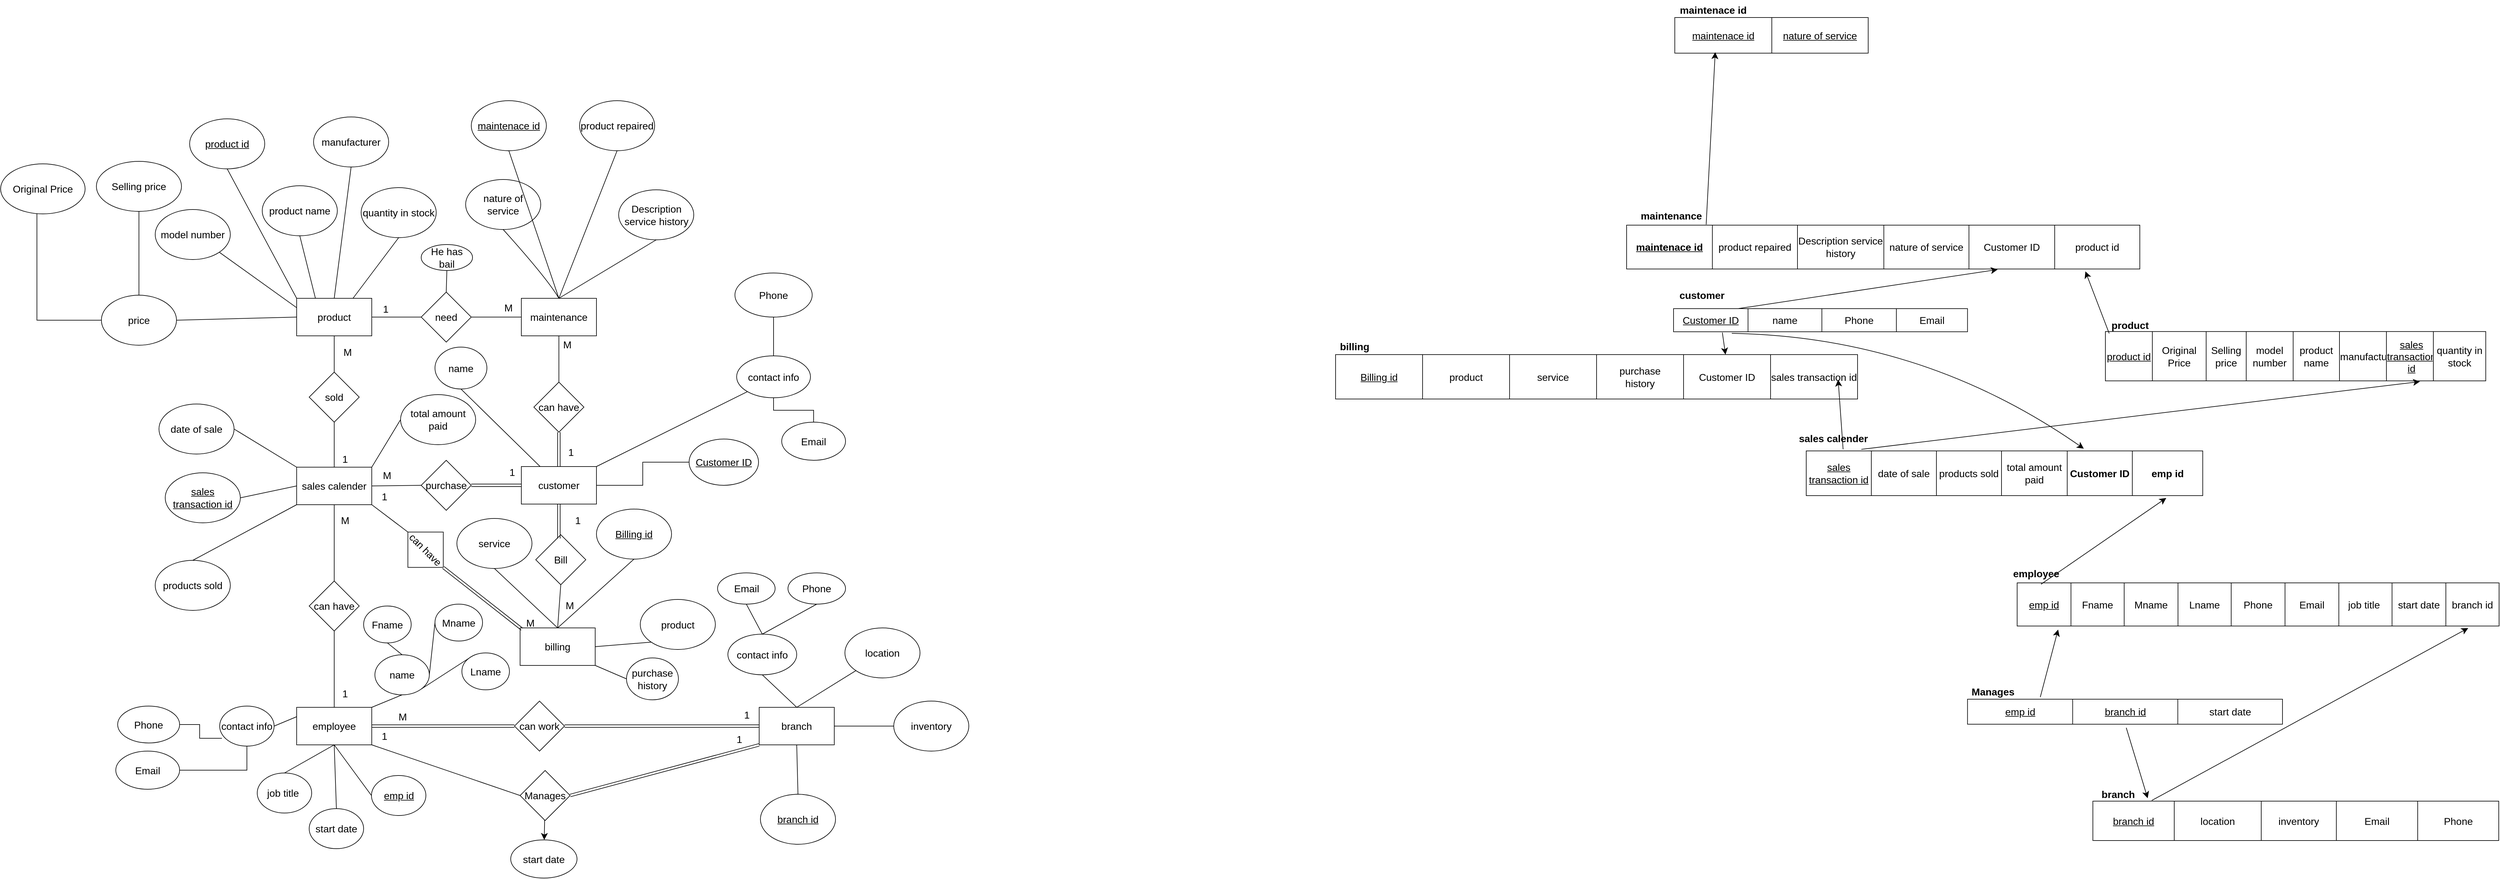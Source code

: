<mxfile version="21.3.2" type="github">
  <diagram name="Page-1" id="_14LEz57tPDZyepLyran">
    <mxGraphModel dx="3933" dy="1416" grid="0" gridSize="10" guides="1" tooltips="1" connect="1" arrows="1" fold="1" page="0" pageScale="1" pageWidth="827" pageHeight="1169" math="0" shadow="0">
      <root>
        <mxCell id="0" />
        <mxCell id="1" parent="0" />
        <mxCell id="wd9jZNYNMY0b6v13ebfj-4" value="product&lt;span data-lucid-content=&quot;{&amp;quot;t&amp;quot;:&amp;quot;product&amp;quot;,&amp;quot;m&amp;quot;:[{&amp;quot;s&amp;quot;:0,&amp;quot;n&amp;quot;:&amp;quot;a&amp;quot;,&amp;quot;v&amp;quot;:&amp;quot;center&amp;quot;},{&amp;quot;s&amp;quot;:0,&amp;quot;n&amp;quot;:&amp;quot;b&amp;quot;,&amp;quot;v&amp;quot;:true,&amp;quot;e&amp;quot;:7},{&amp;quot;s&amp;quot;:0,&amp;quot;n&amp;quot;:&amp;quot;c&amp;quot;,&amp;quot;v&amp;quot;:&amp;quot;#333333ff&amp;quot;,&amp;quot;e&amp;quot;:7},{&amp;quot;s&amp;quot;:0,&amp;quot;n&amp;quot;:&amp;quot;fc&amp;quot;,&amp;quot;v&amp;quot;:&amp;quot;Bold&amp;quot;,&amp;quot;e&amp;quot;:7},{&amp;quot;s&amp;quot;:0,&amp;quot;n&amp;quot;:&amp;quot;fid&amp;quot;,&amp;quot;v&amp;quot;:5,&amp;quot;e&amp;quot;:7},{&amp;quot;s&amp;quot;:0,&amp;quot;n&amp;quot;:&amp;quot;s&amp;quot;,&amp;quot;v&amp;quot;:22.222,&amp;quot;e&amp;quot;:7}]}&quot; data-lucid-type=&quot;application/vnd.lucid.text&quot;&gt;&lt;/span&gt;&lt;span data-lucid-content=&quot;{&amp;quot;t&amp;quot;:&amp;quot;product&amp;quot;,&amp;quot;m&amp;quot;:[{&amp;quot;s&amp;quot;:0,&amp;quot;n&amp;quot;:&amp;quot;a&amp;quot;,&amp;quot;v&amp;quot;:&amp;quot;center&amp;quot;},{&amp;quot;s&amp;quot;:0,&amp;quot;n&amp;quot;:&amp;quot;b&amp;quot;,&amp;quot;v&amp;quot;:true,&amp;quot;e&amp;quot;:7},{&amp;quot;s&amp;quot;:0,&amp;quot;n&amp;quot;:&amp;quot;c&amp;quot;,&amp;quot;v&amp;quot;:&amp;quot;#333333ff&amp;quot;,&amp;quot;e&amp;quot;:7},{&amp;quot;s&amp;quot;:0,&amp;quot;n&amp;quot;:&amp;quot;fc&amp;quot;,&amp;quot;v&amp;quot;:&amp;quot;Bold&amp;quot;,&amp;quot;e&amp;quot;:7},{&amp;quot;s&amp;quot;:0,&amp;quot;n&amp;quot;:&amp;quot;fid&amp;quot;,&amp;quot;v&amp;quot;:5,&amp;quot;e&amp;quot;:7},{&amp;quot;s&amp;quot;:0,&amp;quot;n&amp;quot;:&amp;quot;s&amp;quot;,&amp;quot;v&amp;quot;:22.222,&amp;quot;e&amp;quot;:7}]}&quot; data-lucid-type=&quot;application/vnd.lucid.text&quot;&gt;&lt;/span&gt;" style="rounded=0;whiteSpace=wrap;html=1;fontSize=16;" parent="1" vertex="1">
          <mxGeometry x="-906" y="814" width="120" height="60" as="geometry" />
        </mxCell>
        <mxCell id="4b2ayb3zrJnUfWm3g6P_-13" value="" style="edgeStyle=orthogonalEdgeStyle;rounded=0;orthogonalLoop=1;jettySize=auto;html=1;endArrow=none;endFill=0;" parent="1" source="wd9jZNYNMY0b6v13ebfj-5" target="4b2ayb3zrJnUfWm3g6P_-12" edge="1">
          <mxGeometry relative="1" as="geometry" />
        </mxCell>
        <mxCell id="wd9jZNYNMY0b6v13ebfj-5" value="customer" style="rounded=0;whiteSpace=wrap;html=1;fontSize=16;" parent="1" vertex="1">
          <mxGeometry x="-547" y="1083" width="120" height="60" as="geometry" />
        </mxCell>
        <mxCell id="wd9jZNYNMY0b6v13ebfj-6" value="employee" style="rounded=0;whiteSpace=wrap;html=1;fontSize=16;" parent="1" vertex="1">
          <mxGeometry x="-906" y="1468" width="120" height="60" as="geometry" />
        </mxCell>
        <mxCell id="wd9jZNYNMY0b6v13ebfj-7" value="branch" style="rounded=0;whiteSpace=wrap;html=1;fontSize=16;" parent="1" vertex="1">
          <mxGeometry x="-167" y="1468" width="120" height="60" as="geometry" />
        </mxCell>
        <mxCell id="wd9jZNYNMY0b6v13ebfj-8" value="billing" style="rounded=0;whiteSpace=wrap;html=1;fontSize=16;" parent="1" vertex="1">
          <mxGeometry x="-549" y="1341" width="120" height="60" as="geometry" />
        </mxCell>
        <mxCell id="wd9jZNYNMY0b6v13ebfj-9" value="sales calender" style="rounded=0;whiteSpace=wrap;html=1;fontSize=16;" parent="1" vertex="1">
          <mxGeometry x="-906" y="1084" width="120" height="60" as="geometry" />
        </mxCell>
        <mxCell id="wd9jZNYNMY0b6v13ebfj-10" value="maintenance" style="rounded=0;whiteSpace=wrap;html=1;fontSize=16;" parent="1" vertex="1">
          <mxGeometry x="-547" y="814" width="120" height="60" as="geometry" />
        </mxCell>
        <mxCell id="wd9jZNYNMY0b6v13ebfj-11" value="need" style="rhombus;whiteSpace=wrap;html=1;fontSize=16;" parent="1" vertex="1">
          <mxGeometry x="-707" y="804" width="80" height="80" as="geometry" />
        </mxCell>
        <mxCell id="wd9jZNYNMY0b6v13ebfj-12" value="sold" style="rhombus;whiteSpace=wrap;html=1;fontSize=16;" parent="1" vertex="1">
          <mxGeometry x="-886" y="932" width="80" height="80" as="geometry" />
        </mxCell>
        <mxCell id="wd9jZNYNMY0b6v13ebfj-13" value="Bill" style="rhombus;whiteSpace=wrap;html=1;fontSize=16;" parent="1" vertex="1">
          <mxGeometry x="-524" y="1192" width="80" height="80" as="geometry" />
        </mxCell>
        <mxCell id="wd9jZNYNMY0b6v13ebfj-14" value="can have" style="rhombus;whiteSpace=wrap;html=1;fontSize=16;" parent="1" vertex="1">
          <mxGeometry x="-886" y="1266" width="80" height="80" as="geometry" />
        </mxCell>
        <mxCell id="wd9jZNYNMY0b6v13ebfj-15" value="purchase" style="rhombus;whiteSpace=wrap;html=1;fontSize=16;" parent="1" vertex="1">
          <mxGeometry x="-707" y="1073" width="80" height="80" as="geometry" />
        </mxCell>
        <mxCell id="wd9jZNYNMY0b6v13ebfj-16" value="product name" style="ellipse;whiteSpace=wrap;html=1;fontSize=16;" parent="1" vertex="1">
          <mxGeometry x="-961" y="634" width="120" height="80" as="geometry" />
        </mxCell>
        <mxCell id="wd9jZNYNMY0b6v13ebfj-17" value="quantity in stock" style="ellipse;whiteSpace=wrap;html=1;fontSize=16;" parent="1" vertex="1">
          <mxGeometry x="-803" y="637" width="120" height="80" as="geometry" />
        </mxCell>
        <mxCell id="wd9jZNYNMY0b6v13ebfj-18" value="model number" style="ellipse;whiteSpace=wrap;html=1;fontSize=16;" parent="1" vertex="1">
          <mxGeometry x="-1132" y="672" width="120" height="80" as="geometry" />
        </mxCell>
        <mxCell id="4b2ayb3zrJnUfWm3g6P_-7" value="" style="edgeStyle=orthogonalEdgeStyle;rounded=0;orthogonalLoop=1;jettySize=auto;html=1;endArrow=none;endFill=0;" parent="1" source="wd9jZNYNMY0b6v13ebfj-19" target="4b2ayb3zrJnUfWm3g6P_-6" edge="1">
          <mxGeometry relative="1" as="geometry">
            <Array as="points">
              <mxPoint x="-1321" y="849" />
            </Array>
          </mxGeometry>
        </mxCell>
        <mxCell id="4b2ayb3zrJnUfWm3g6P_-9" value="" style="edgeStyle=orthogonalEdgeStyle;rounded=0;orthogonalLoop=1;jettySize=auto;html=1;endArrow=none;endFill=0;" parent="1" source="wd9jZNYNMY0b6v13ebfj-19" target="4b2ayb3zrJnUfWm3g6P_-8" edge="1">
          <mxGeometry relative="1" as="geometry" />
        </mxCell>
        <mxCell id="wd9jZNYNMY0b6v13ebfj-19" value="price" style="ellipse;whiteSpace=wrap;html=1;fontSize=16;" parent="1" vertex="1">
          <mxGeometry x="-1218" y="809" width="120" height="80" as="geometry" />
        </mxCell>
        <mxCell id="wd9jZNYNMY0b6v13ebfj-27" value="" style="endArrow=none;html=1;rounded=0;fontSize=12;startSize=8;endSize=8;curved=1;exitX=1;exitY=0.5;exitDx=0;exitDy=0;entryX=0;entryY=0.5;entryDx=0;entryDy=0;" parent="1" source="wd9jZNYNMY0b6v13ebfj-19" target="wd9jZNYNMY0b6v13ebfj-4" edge="1">
          <mxGeometry width="50" height="50" relative="1" as="geometry">
            <mxPoint x="-993" y="1005" as="sourcePoint" />
            <mxPoint x="-943" y="955" as="targetPoint" />
          </mxGeometry>
        </mxCell>
        <mxCell id="wd9jZNYNMY0b6v13ebfj-28" value="manufacturer" style="ellipse;whiteSpace=wrap;html=1;fontSize=16;" parent="1" vertex="1">
          <mxGeometry x="-879" y="524" width="120" height="80" as="geometry" />
        </mxCell>
        <mxCell id="wd9jZNYNMY0b6v13ebfj-29" value="&lt;u&gt;product id&lt;/u&gt;" style="ellipse;whiteSpace=wrap;html=1;fontSize=16;" parent="1" vertex="1">
          <mxGeometry x="-1077" y="527" width="120" height="80" as="geometry" />
        </mxCell>
        <mxCell id="wd9jZNYNMY0b6v13ebfj-30" value="" style="endArrow=none;html=1;rounded=0;fontSize=12;startSize=8;endSize=8;curved=1;entryX=1;entryY=1;entryDx=0;entryDy=0;exitX=0;exitY=0.25;exitDx=0;exitDy=0;" parent="1" source="wd9jZNYNMY0b6v13ebfj-4" target="wd9jZNYNMY0b6v13ebfj-18" edge="1">
          <mxGeometry width="50" height="50" relative="1" as="geometry">
            <mxPoint x="-1253" y="1288" as="sourcePoint" />
            <mxPoint x="-1203" y="1238" as="targetPoint" />
          </mxGeometry>
        </mxCell>
        <mxCell id="wd9jZNYNMY0b6v13ebfj-31" value="" style="endArrow=none;html=1;rounded=0;fontSize=12;startSize=8;endSize=8;curved=1;entryX=0.5;entryY=1;entryDx=0;entryDy=0;exitX=0.25;exitY=0;exitDx=0;exitDy=0;" parent="1" source="wd9jZNYNMY0b6v13ebfj-4" target="wd9jZNYNMY0b6v13ebfj-16" edge="1">
          <mxGeometry width="50" height="50" relative="1" as="geometry">
            <mxPoint x="-1025" y="1017" as="sourcePoint" />
            <mxPoint x="-975" y="967" as="targetPoint" />
          </mxGeometry>
        </mxCell>
        <mxCell id="wd9jZNYNMY0b6v13ebfj-32" value="" style="endArrow=none;html=1;rounded=0;fontSize=12;startSize=8;endSize=8;curved=1;entryX=0.5;entryY=1;entryDx=0;entryDy=0;exitX=0.5;exitY=0;exitDx=0;exitDy=0;" parent="1" source="wd9jZNYNMY0b6v13ebfj-4" target="wd9jZNYNMY0b6v13ebfj-28" edge="1">
          <mxGeometry width="50" height="50" relative="1" as="geometry">
            <mxPoint x="-866" y="824" as="sourcePoint" />
            <mxPoint x="-891" y="724" as="targetPoint" />
          </mxGeometry>
        </mxCell>
        <mxCell id="wd9jZNYNMY0b6v13ebfj-33" value="" style="endArrow=none;html=1;rounded=0;fontSize=12;startSize=8;endSize=8;curved=1;entryX=0.5;entryY=1;entryDx=0;entryDy=0;exitX=0.75;exitY=0;exitDx=0;exitDy=0;" parent="1" source="wd9jZNYNMY0b6v13ebfj-4" target="wd9jZNYNMY0b6v13ebfj-17" edge="1">
          <mxGeometry width="50" height="50" relative="1" as="geometry">
            <mxPoint x="-856" y="834" as="sourcePoint" />
            <mxPoint x="-881" y="734" as="targetPoint" />
          </mxGeometry>
        </mxCell>
        <mxCell id="wd9jZNYNMY0b6v13ebfj-34" value="" style="endArrow=none;html=1;rounded=0;fontSize=12;startSize=8;endSize=8;curved=1;entryX=0.5;entryY=1;entryDx=0;entryDy=0;exitX=0;exitY=0;exitDx=0;exitDy=0;" parent="1" source="wd9jZNYNMY0b6v13ebfj-4" target="wd9jZNYNMY0b6v13ebfj-29" edge="1">
          <mxGeometry width="50" height="50" relative="1" as="geometry">
            <mxPoint x="-836" y="824" as="sourcePoint" />
            <mxPoint x="-809" y="614" as="targetPoint" />
          </mxGeometry>
        </mxCell>
        <mxCell id="wd9jZNYNMY0b6v13ebfj-36" value="" style="endArrow=none;html=1;rounded=0;fontSize=12;startSize=8;endSize=8;curved=1;exitX=1;exitY=0.5;exitDx=0;exitDy=0;entryX=0;entryY=0.5;entryDx=0;entryDy=0;" parent="1" source="wd9jZNYNMY0b6v13ebfj-4" target="wd9jZNYNMY0b6v13ebfj-11" edge="1">
          <mxGeometry width="50" height="50" relative="1" as="geometry">
            <mxPoint x="-787" y="981" as="sourcePoint" />
            <mxPoint x="-737" y="931" as="targetPoint" />
          </mxGeometry>
        </mxCell>
        <mxCell id="wd9jZNYNMY0b6v13ebfj-37" value="" style="endArrow=none;html=1;rounded=0;fontSize=12;startSize=8;endSize=8;curved=1;exitX=1;exitY=0.5;exitDx=0;exitDy=0;entryX=0;entryY=0.5;entryDx=0;entryDy=0;" parent="1" source="wd9jZNYNMY0b6v13ebfj-11" target="wd9jZNYNMY0b6v13ebfj-10" edge="1">
          <mxGeometry width="50" height="50" relative="1" as="geometry">
            <mxPoint x="-686" y="977" as="sourcePoint" />
            <mxPoint x="-598" y="863" as="targetPoint" />
          </mxGeometry>
        </mxCell>
        <mxCell id="wd9jZNYNMY0b6v13ebfj-38" value="nature of service" style="ellipse;whiteSpace=wrap;html=1;fontSize=16;" parent="1" vertex="1">
          <mxGeometry x="-636" y="624" width="120" height="80" as="geometry" />
        </mxCell>
        <mxCell id="wd9jZNYNMY0b6v13ebfj-39" value="Description service history" style="ellipse;whiteSpace=wrap;html=1;fontSize=16;" parent="1" vertex="1">
          <mxGeometry x="-391.5" y="640.5" width="120" height="80" as="geometry" />
        </mxCell>
        <mxCell id="wd9jZNYNMY0b6v13ebfj-40" value="product repaired" style="ellipse;whiteSpace=wrap;html=1;fontSize=16;" parent="1" vertex="1">
          <mxGeometry x="-454" y="498" width="120" height="80" as="geometry" />
        </mxCell>
        <mxCell id="wd9jZNYNMY0b6v13ebfj-41" value="&lt;u&gt;maintenace id&lt;/u&gt;" style="ellipse;whiteSpace=wrap;html=1;fontSize=16;" parent="1" vertex="1">
          <mxGeometry x="-627" y="498" width="120" height="80" as="geometry" />
        </mxCell>
        <mxCell id="wd9jZNYNMY0b6v13ebfj-42" value="" style="endArrow=none;html=1;rounded=0;fontSize=12;startSize=8;endSize=8;curved=1;entryX=0.5;entryY=1;entryDx=0;entryDy=0;exitX=0.5;exitY=0;exitDx=0;exitDy=0;" parent="1" source="wd9jZNYNMY0b6v13ebfj-10" target="wd9jZNYNMY0b6v13ebfj-39" edge="1">
          <mxGeometry width="50" height="50" relative="1" as="geometry">
            <mxPoint x="-582" y="810" as="sourcePoint" />
            <mxPoint x="-532" y="760" as="targetPoint" />
          </mxGeometry>
        </mxCell>
        <mxCell id="wd9jZNYNMY0b6v13ebfj-43" value="" style="endArrow=none;html=1;rounded=0;fontSize=12;startSize=8;endSize=8;curved=1;entryX=0.5;entryY=1;entryDx=0;entryDy=0;exitX=0.5;exitY=0;exitDx=0;exitDy=0;" parent="1" source="wd9jZNYNMY0b6v13ebfj-10" target="wd9jZNYNMY0b6v13ebfj-40" edge="1">
          <mxGeometry width="50" height="50" relative="1" as="geometry">
            <mxPoint x="-572" y="820" as="sourcePoint" />
            <mxPoint x="-522" y="770" as="targetPoint" />
          </mxGeometry>
        </mxCell>
        <mxCell id="wd9jZNYNMY0b6v13ebfj-44" value="" style="endArrow=none;html=1;rounded=0;fontSize=12;startSize=8;endSize=8;curved=1;entryX=0.5;entryY=1;entryDx=0;entryDy=0;exitX=0.5;exitY=0;exitDx=0;exitDy=0;" parent="1" source="wd9jZNYNMY0b6v13ebfj-10" target="wd9jZNYNMY0b6v13ebfj-41" edge="1">
          <mxGeometry width="50" height="50" relative="1" as="geometry">
            <mxPoint x="-562" y="830" as="sourcePoint" />
            <mxPoint x="-512" y="780" as="targetPoint" />
          </mxGeometry>
        </mxCell>
        <mxCell id="wd9jZNYNMY0b6v13ebfj-45" value="" style="endArrow=none;html=1;rounded=0;fontSize=12;startSize=8;endSize=8;curved=1;entryX=0.5;entryY=1;entryDx=0;entryDy=0;exitX=0.5;exitY=0;exitDx=0;exitDy=0;" parent="1" source="wd9jZNYNMY0b6v13ebfj-10" target="wd9jZNYNMY0b6v13ebfj-38" edge="1">
          <mxGeometry width="50" height="50" relative="1" as="geometry">
            <mxPoint x="-552" y="840" as="sourcePoint" />
            <mxPoint x="-502" y="790" as="targetPoint" />
            <Array as="points">
              <mxPoint x="-505" y="783" />
            </Array>
          </mxGeometry>
        </mxCell>
        <mxCell id="wd9jZNYNMY0b6v13ebfj-47" value="" style="endArrow=none;html=1;rounded=0;fontSize=12;startSize=8;endSize=8;curved=1;entryX=0.5;entryY=1;entryDx=0;entryDy=0;exitX=0.5;exitY=0;exitDx=0;exitDy=0;" parent="1" source="wd9jZNYNMY0b6v13ebfj-12" target="wd9jZNYNMY0b6v13ebfj-4" edge="1">
          <mxGeometry width="50" height="50" relative="1" as="geometry">
            <mxPoint x="-846" y="944" as="sourcePoint" />
            <mxPoint x="-780" y="1235" as="targetPoint" />
          </mxGeometry>
        </mxCell>
        <mxCell id="wd9jZNYNMY0b6v13ebfj-48" value="" style="endArrow=none;html=1;rounded=0;fontSize=12;startSize=8;endSize=8;curved=1;entryX=0.5;entryY=1;entryDx=0;entryDy=0;exitX=0.5;exitY=0;exitDx=0;exitDy=0;" parent="1" source="wd9jZNYNMY0b6v13ebfj-9" target="wd9jZNYNMY0b6v13ebfj-12" edge="1">
          <mxGeometry width="50" height="50" relative="1" as="geometry">
            <mxPoint x="-923" y="1264" as="sourcePoint" />
            <mxPoint x="-873" y="1214" as="targetPoint" />
          </mxGeometry>
        </mxCell>
        <mxCell id="wd9jZNYNMY0b6v13ebfj-49" value="date of sale" style="ellipse;whiteSpace=wrap;html=1;fontSize=16;" parent="1" vertex="1">
          <mxGeometry x="-1126" y="983" width="120" height="80" as="geometry" />
        </mxCell>
        <mxCell id="wd9jZNYNMY0b6v13ebfj-50" value="total amount paid" style="ellipse;whiteSpace=wrap;html=1;fontSize=16;" parent="1" vertex="1">
          <mxGeometry x="-740" y="968" width="120" height="80" as="geometry" />
        </mxCell>
        <mxCell id="wd9jZNYNMY0b6v13ebfj-51" value="products sold" style="ellipse;whiteSpace=wrap;html=1;fontSize=16;" parent="1" vertex="1">
          <mxGeometry x="-1132" y="1233" width="120" height="80" as="geometry" />
        </mxCell>
        <mxCell id="wd9jZNYNMY0b6v13ebfj-52" value="&lt;u&gt;sales transaction id&lt;/u&gt;" style="ellipse;whiteSpace=wrap;html=1;fontSize=16;" parent="1" vertex="1">
          <mxGeometry x="-1116" y="1093" width="120" height="80" as="geometry" />
        </mxCell>
        <mxCell id="wd9jZNYNMY0b6v13ebfj-55" value="" style="endArrow=none;html=1;rounded=0;fontSize=12;startSize=8;endSize=8;curved=1;exitX=1;exitY=0.5;exitDx=0;exitDy=0;entryX=0;entryY=0;entryDx=0;entryDy=0;" parent="1" source="wd9jZNYNMY0b6v13ebfj-49" target="wd9jZNYNMY0b6v13ebfj-9" edge="1">
          <mxGeometry width="50" height="50" relative="1" as="geometry">
            <mxPoint x="-962" y="1074" as="sourcePoint" />
            <mxPoint x="-912" y="1024" as="targetPoint" />
          </mxGeometry>
        </mxCell>
        <mxCell id="wd9jZNYNMY0b6v13ebfj-56" value="" style="endArrow=none;html=1;rounded=0;fontSize=12;startSize=8;endSize=8;curved=1;entryX=1;entryY=0.5;entryDx=0;entryDy=0;exitX=0;exitY=0.5;exitDx=0;exitDy=0;" parent="1" source="wd9jZNYNMY0b6v13ebfj-9" target="wd9jZNYNMY0b6v13ebfj-52" edge="1">
          <mxGeometry width="50" height="50" relative="1" as="geometry">
            <mxPoint x="-1165" y="1298" as="sourcePoint" />
            <mxPoint x="-1115" y="1248" as="targetPoint" />
          </mxGeometry>
        </mxCell>
        <mxCell id="wd9jZNYNMY0b6v13ebfj-59" value="" style="endArrow=none;html=1;rounded=0;fontSize=12;startSize=8;endSize=8;curved=1;exitX=0;exitY=1;exitDx=0;exitDy=0;entryX=0.5;entryY=0;entryDx=0;entryDy=0;" parent="1" source="wd9jZNYNMY0b6v13ebfj-9" target="wd9jZNYNMY0b6v13ebfj-51" edge="1">
          <mxGeometry width="50" height="50" relative="1" as="geometry">
            <mxPoint x="-765" y="1189" as="sourcePoint" />
            <mxPoint x="-715" y="1139" as="targetPoint" />
          </mxGeometry>
        </mxCell>
        <mxCell id="wd9jZNYNMY0b6v13ebfj-60" value="" style="endArrow=none;html=1;rounded=0;fontSize=12;startSize=8;endSize=8;curved=1;exitX=0;exitY=0.5;exitDx=0;exitDy=0;entryX=1;entryY=0;entryDx=0;entryDy=0;" parent="1" source="wd9jZNYNMY0b6v13ebfj-50" target="wd9jZNYNMY0b6v13ebfj-9" edge="1">
          <mxGeometry width="50" height="50" relative="1" as="geometry">
            <mxPoint x="-776" y="1154" as="sourcePoint" />
            <mxPoint x="-749" y="1208" as="targetPoint" />
          </mxGeometry>
        </mxCell>
        <mxCell id="wd9jZNYNMY0b6v13ebfj-61" value="" style="endArrow=none;html=1;rounded=0;fontSize=12;startSize=8;endSize=8;curved=1;exitX=1;exitY=0.5;exitDx=0;exitDy=0;entryX=0;entryY=0.5;entryDx=0;entryDy=0;" parent="1" source="wd9jZNYNMY0b6v13ebfj-9" target="wd9jZNYNMY0b6v13ebfj-15" edge="1">
          <mxGeometry width="50" height="50" relative="1" as="geometry">
            <mxPoint x="-730" y="1130" as="sourcePoint" />
            <mxPoint x="-680" y="1080" as="targetPoint" />
          </mxGeometry>
        </mxCell>
        <mxCell id="wd9jZNYNMY0b6v13ebfj-63" value="name" style="ellipse;whiteSpace=wrap;html=1;fontSize=16;" parent="1" vertex="1">
          <mxGeometry x="-685" y="892" width="83" height="67" as="geometry" />
        </mxCell>
        <mxCell id="4b2ayb3zrJnUfWm3g6P_-2" value="" style="edgeStyle=orthogonalEdgeStyle;rounded=0;orthogonalLoop=1;jettySize=auto;html=1;endArrow=none;endFill=0;" parent="1" source="wd9jZNYNMY0b6v13ebfj-65" target="4b2ayb3zrJnUfWm3g6P_-1" edge="1">
          <mxGeometry relative="1" as="geometry" />
        </mxCell>
        <mxCell id="4b2ayb3zrJnUfWm3g6P_-4" value="" style="edgeStyle=orthogonalEdgeStyle;rounded=0;orthogonalLoop=1;jettySize=auto;html=1;endArrow=none;endFill=0;" parent="1" source="wd9jZNYNMY0b6v13ebfj-65" target="4b2ayb3zrJnUfWm3g6P_-3" edge="1">
          <mxGeometry relative="1" as="geometry" />
        </mxCell>
        <mxCell id="wd9jZNYNMY0b6v13ebfj-65" value="contact info" style="ellipse;whiteSpace=wrap;html=1;fontSize=16;" parent="1" vertex="1">
          <mxGeometry x="-203" y="906" width="118" height="67" as="geometry" />
        </mxCell>
        <mxCell id="wd9jZNYNMY0b6v13ebfj-66" value="purchase&lt;br&gt;history" style="ellipse;whiteSpace=wrap;html=1;fontSize=16;" parent="1" vertex="1">
          <mxGeometry x="-379" y="1389" width="83" height="67" as="geometry" />
        </mxCell>
        <mxCell id="wd9jZNYNMY0b6v13ebfj-67" value="" style="endArrow=none;html=1;rounded=0;fontSize=12;startSize=8;endSize=8;curved=1;entryX=0.5;entryY=1;entryDx=0;entryDy=0;exitX=0.25;exitY=0;exitDx=0;exitDy=0;" parent="1" source="wd9jZNYNMY0b6v13ebfj-5" target="wd9jZNYNMY0b6v13ebfj-63" edge="1">
          <mxGeometry width="50" height="50" relative="1" as="geometry">
            <mxPoint x="-570" y="1260" as="sourcePoint" />
            <mxPoint x="-520" y="1210" as="targetPoint" />
          </mxGeometry>
        </mxCell>
        <mxCell id="wd9jZNYNMY0b6v13ebfj-68" value="" style="endArrow=none;html=1;rounded=0;fontSize=12;startSize=8;endSize=8;curved=1;entryX=0;entryY=1;entryDx=0;entryDy=0;exitX=1;exitY=0;exitDx=0;exitDy=0;" parent="1" source="wd9jZNYNMY0b6v13ebfj-5" target="wd9jZNYNMY0b6v13ebfj-65" edge="1">
          <mxGeometry width="50" height="50" relative="1" as="geometry">
            <mxPoint x="-457" y="1289" as="sourcePoint" />
            <mxPoint x="-407" y="1239" as="targetPoint" />
          </mxGeometry>
        </mxCell>
        <mxCell id="wd9jZNYNMY0b6v13ebfj-71" value="" style="endArrow=none;html=1;rounded=0;fontSize=12;startSize=8;endSize=8;curved=1;entryX=0;entryY=0.5;entryDx=0;entryDy=0;exitX=1;exitY=1;exitDx=0;exitDy=0;" parent="1" source="wd9jZNYNMY0b6v13ebfj-8" target="wd9jZNYNMY0b6v13ebfj-66" edge="1">
          <mxGeometry width="50" height="50" relative="1" as="geometry">
            <mxPoint x="-477" y="1093" as="sourcePoint" />
            <mxPoint x="-353" y="1066" as="targetPoint" />
          </mxGeometry>
        </mxCell>
        <mxCell id="wd9jZNYNMY0b6v13ebfj-74" value="" style="endArrow=none;html=1;rounded=0;fontSize=12;startSize=8;endSize=8;curved=1;exitX=0.5;exitY=1;exitDx=0;exitDy=0;entryX=0.5;entryY=0;entryDx=0;entryDy=0;" parent="1" source="wd9jZNYNMY0b6v13ebfj-13" target="wd9jZNYNMY0b6v13ebfj-8" edge="1">
          <mxGeometry width="50" height="50" relative="1" as="geometry">
            <mxPoint x="-276" y="1280" as="sourcePoint" />
            <mxPoint x="-484" y="1336" as="targetPoint" />
          </mxGeometry>
        </mxCell>
        <mxCell id="wd9jZNYNMY0b6v13ebfj-75" value="service" style="ellipse;whiteSpace=wrap;html=1;fontSize=16;" parent="1" vertex="1">
          <mxGeometry x="-650" y="1166" width="120" height="80" as="geometry" />
        </mxCell>
        <mxCell id="wd9jZNYNMY0b6v13ebfj-76" value="&lt;u&gt;Billing id&lt;/u&gt;" style="ellipse;whiteSpace=wrap;html=1;fontSize=16;" parent="1" vertex="1">
          <mxGeometry x="-427" y="1151" width="120" height="80" as="geometry" />
        </mxCell>
        <mxCell id="wd9jZNYNMY0b6v13ebfj-79" value="product" style="ellipse;whiteSpace=wrap;html=1;fontSize=16;" parent="1" vertex="1">
          <mxGeometry x="-357" y="1295.5" width="120" height="80" as="geometry" />
        </mxCell>
        <mxCell id="wd9jZNYNMY0b6v13ebfj-82" style="edgeStyle=none;curved=1;rounded=0;orthogonalLoop=1;jettySize=auto;html=1;exitX=1;exitY=0;exitDx=0;exitDy=0;fontSize=12;startSize=8;endSize=8;" parent="1" edge="1">
          <mxGeometry relative="1" as="geometry">
            <mxPoint x="-83.574" y="1298.716" as="sourcePoint" />
            <mxPoint x="-83.206" y="1298.963" as="targetPoint" />
          </mxGeometry>
        </mxCell>
        <mxCell id="wd9jZNYNMY0b6v13ebfj-83" value="" style="endArrow=none;html=1;rounded=0;fontSize=12;startSize=8;endSize=8;curved=1;entryX=0.5;entryY=1;entryDx=0;entryDy=0;exitX=0.5;exitY=0;exitDx=0;exitDy=0;" parent="1" source="wd9jZNYNMY0b6v13ebfj-8" target="wd9jZNYNMY0b6v13ebfj-76" edge="1">
          <mxGeometry width="50" height="50" relative="1" as="geometry">
            <mxPoint x="-53" y="1063" as="sourcePoint" />
            <mxPoint x="-3" y="1013" as="targetPoint" />
          </mxGeometry>
        </mxCell>
        <mxCell id="wd9jZNYNMY0b6v13ebfj-84" value="" style="endArrow=none;html=1;rounded=0;fontSize=12;startSize=8;endSize=8;curved=1;entryX=0.5;entryY=1;entryDx=0;entryDy=0;exitX=0.5;exitY=0;exitDx=0;exitDy=0;" parent="1" source="wd9jZNYNMY0b6v13ebfj-8" target="wd9jZNYNMY0b6v13ebfj-75" edge="1">
          <mxGeometry width="50" height="50" relative="1" as="geometry">
            <mxPoint x="-53" y="1041" as="sourcePoint" />
            <mxPoint x="-3" y="991" as="targetPoint" />
          </mxGeometry>
        </mxCell>
        <mxCell id="wd9jZNYNMY0b6v13ebfj-86" value="" style="endArrow=none;html=1;rounded=0;fontSize=12;startSize=8;endSize=8;curved=1;entryX=0;entryY=1;entryDx=0;entryDy=0;exitX=1;exitY=0.5;exitDx=0;exitDy=0;" parent="1" source="wd9jZNYNMY0b6v13ebfj-8" target="wd9jZNYNMY0b6v13ebfj-79" edge="1">
          <mxGeometry width="50" height="50" relative="1" as="geometry">
            <mxPoint x="11" y="1130" as="sourcePoint" />
            <mxPoint x="61" y="1080" as="targetPoint" />
          </mxGeometry>
        </mxCell>
        <mxCell id="wd9jZNYNMY0b6v13ebfj-90" value="" style="endArrow=none;html=1;rounded=0;fontSize=12;startSize=8;endSize=8;curved=1;entryX=0.5;entryY=1;entryDx=0;entryDy=0;exitX=0.5;exitY=0;exitDx=0;exitDy=0;" parent="1" source="wd9jZNYNMY0b6v13ebfj-14" target="wd9jZNYNMY0b6v13ebfj-9" edge="1">
          <mxGeometry width="50" height="50" relative="1" as="geometry">
            <mxPoint x="-722" y="1375" as="sourcePoint" />
            <mxPoint x="-672" y="1325" as="targetPoint" />
          </mxGeometry>
        </mxCell>
        <mxCell id="wd9jZNYNMY0b6v13ebfj-91" value="" style="endArrow=none;html=1;rounded=0;fontSize=12;startSize=8;endSize=8;curved=1;entryX=0.5;entryY=1;entryDx=0;entryDy=0;exitX=0.5;exitY=0;exitDx=0;exitDy=0;" parent="1" source="wd9jZNYNMY0b6v13ebfj-6" target="wd9jZNYNMY0b6v13ebfj-14" edge="1">
          <mxGeometry width="50" height="50" relative="1" as="geometry">
            <mxPoint x="-878" y="1426" as="sourcePoint" />
            <mxPoint x="-828" y="1376" as="targetPoint" />
          </mxGeometry>
        </mxCell>
        <mxCell id="wd9jZNYNMY0b6v13ebfj-92" value="start date" style="ellipse;whiteSpace=wrap;html=1;fontSize=16;" parent="1" vertex="1">
          <mxGeometry x="-886" y="1630" width="87" height="64" as="geometry" />
        </mxCell>
        <mxCell id="wd9jZNYNMY0b6v13ebfj-93" value="&lt;u&gt;emp id&lt;/u&gt;" style="ellipse;whiteSpace=wrap;html=1;fontSize=16;" parent="1" vertex="1">
          <mxGeometry x="-786.5" y="1577" width="87" height="64" as="geometry" />
        </mxCell>
        <mxCell id="wd9jZNYNMY0b6v13ebfj-94" value="job title&amp;nbsp;" style="ellipse;whiteSpace=wrap;html=1;fontSize=16;" parent="1" vertex="1">
          <mxGeometry x="-969" y="1573" width="87" height="64" as="geometry" />
        </mxCell>
        <mxCell id="wd9jZNYNMY0b6v13ebfj-95" value="contact info" style="ellipse;whiteSpace=wrap;html=1;fontSize=16;" parent="1" vertex="1">
          <mxGeometry x="-1029" y="1466" width="87" height="64" as="geometry" />
        </mxCell>
        <mxCell id="wd9jZNYNMY0b6v13ebfj-96" value="name" style="ellipse;whiteSpace=wrap;html=1;fontSize=16;" parent="1" vertex="1">
          <mxGeometry x="-781" y="1384" width="87" height="64" as="geometry" />
        </mxCell>
        <mxCell id="wd9jZNYNMY0b6v13ebfj-97" value="" style="endArrow=none;html=1;rounded=0;fontSize=12;startSize=8;endSize=8;curved=1;entryX=0.5;entryY=1;entryDx=0;entryDy=0;exitX=0.5;exitY=0;exitDx=0;exitDy=0;" parent="1" source="wd9jZNYNMY0b6v13ebfj-94" target="wd9jZNYNMY0b6v13ebfj-6" edge="1">
          <mxGeometry width="50" height="50" relative="1" as="geometry">
            <mxPoint x="-867" y="1612" as="sourcePoint" />
            <mxPoint x="-817" y="1562" as="targetPoint" />
          </mxGeometry>
        </mxCell>
        <mxCell id="wd9jZNYNMY0b6v13ebfj-98" value="" style="endArrow=none;html=1;rounded=0;fontSize=12;startSize=8;endSize=8;curved=1;entryX=0.5;entryY=1;entryDx=0;entryDy=0;exitX=0.5;exitY=0;exitDx=0;exitDy=0;" parent="1" source="wd9jZNYNMY0b6v13ebfj-92" target="wd9jZNYNMY0b6v13ebfj-6" edge="1">
          <mxGeometry width="50" height="50" relative="1" as="geometry">
            <mxPoint x="-666" y="1649" as="sourcePoint" />
            <mxPoint x="-616" y="1599" as="targetPoint" />
          </mxGeometry>
        </mxCell>
        <mxCell id="wd9jZNYNMY0b6v13ebfj-99" value="" style="endArrow=none;html=1;rounded=0;fontSize=12;startSize=8;endSize=8;curved=1;exitX=0.5;exitY=1;exitDx=0;exitDy=0;entryX=0;entryY=0.5;entryDx=0;entryDy=0;" parent="1" source="wd9jZNYNMY0b6v13ebfj-6" target="wd9jZNYNMY0b6v13ebfj-93" edge="1">
          <mxGeometry width="50" height="50" relative="1" as="geometry">
            <mxPoint x="-625" y="1589" as="sourcePoint" />
            <mxPoint x="-575" y="1539" as="targetPoint" />
          </mxGeometry>
        </mxCell>
        <mxCell id="wd9jZNYNMY0b6v13ebfj-100" value="" style="endArrow=none;html=1;rounded=0;fontSize=12;startSize=8;endSize=8;curved=1;exitX=1;exitY=0;exitDx=0;exitDy=0;entryX=0.5;entryY=1;entryDx=0;entryDy=0;" parent="1" source="wd9jZNYNMY0b6v13ebfj-6" target="wd9jZNYNMY0b6v13ebfj-96" edge="1">
          <mxGeometry width="50" height="50" relative="1" as="geometry">
            <mxPoint x="-613" y="1517" as="sourcePoint" />
            <mxPoint x="-563" y="1467" as="targetPoint" />
          </mxGeometry>
        </mxCell>
        <mxCell id="wd9jZNYNMY0b6v13ebfj-101" value="" style="endArrow=none;html=1;rounded=0;fontSize=12;startSize=8;endSize=8;curved=1;exitX=1;exitY=0.5;exitDx=0;exitDy=0;entryX=0;entryY=0.25;entryDx=0;entryDy=0;" parent="1" source="wd9jZNYNMY0b6v13ebfj-95" target="wd9jZNYNMY0b6v13ebfj-6" edge="1">
          <mxGeometry width="50" height="50" relative="1" as="geometry">
            <mxPoint x="-942" y="1453" as="sourcePoint" />
            <mxPoint x="-892" y="1403" as="targetPoint" />
          </mxGeometry>
        </mxCell>
        <mxCell id="wd9jZNYNMY0b6v13ebfj-102" value="Mname" style="ellipse;whiteSpace=wrap;html=1;fontSize=16;" parent="1" vertex="1">
          <mxGeometry x="-685" y="1303" width="76" height="59" as="geometry" />
        </mxCell>
        <mxCell id="wd9jZNYNMY0b6v13ebfj-103" value="Fname" style="ellipse;whiteSpace=wrap;html=1;fontSize=16;" parent="1" vertex="1">
          <mxGeometry x="-799" y="1306" width="76" height="59" as="geometry" />
        </mxCell>
        <mxCell id="wd9jZNYNMY0b6v13ebfj-104" value="Lname" style="ellipse;whiteSpace=wrap;html=1;fontSize=16;" parent="1" vertex="1">
          <mxGeometry x="-642" y="1381" width="76" height="59" as="geometry" />
        </mxCell>
        <mxCell id="wd9jZNYNMY0b6v13ebfj-105" value="" style="endArrow=none;html=1;rounded=0;fontSize=12;startSize=8;endSize=8;curved=1;entryX=0.5;entryY=1;entryDx=0;entryDy=0;exitX=0.5;exitY=0;exitDx=0;exitDy=0;" parent="1" source="wd9jZNYNMY0b6v13ebfj-96" target="wd9jZNYNMY0b6v13ebfj-103" edge="1">
          <mxGeometry width="50" height="50" relative="1" as="geometry">
            <mxPoint x="-797" y="1442" as="sourcePoint" />
            <mxPoint x="-747" y="1392" as="targetPoint" />
          </mxGeometry>
        </mxCell>
        <mxCell id="wd9jZNYNMY0b6v13ebfj-106" value="" style="endArrow=none;html=1;rounded=0;fontSize=12;startSize=8;endSize=8;curved=1;exitX=1;exitY=0.5;exitDx=0;exitDy=0;entryX=0;entryY=0.5;entryDx=0;entryDy=0;" parent="1" source="wd9jZNYNMY0b6v13ebfj-96" target="wd9jZNYNMY0b6v13ebfj-102" edge="1">
          <mxGeometry width="50" height="50" relative="1" as="geometry">
            <mxPoint x="-593" y="1436" as="sourcePoint" />
            <mxPoint x="-543" y="1386" as="targetPoint" />
          </mxGeometry>
        </mxCell>
        <mxCell id="wd9jZNYNMY0b6v13ebfj-107" value="" style="endArrow=none;html=1;rounded=0;fontSize=12;startSize=8;endSize=8;curved=1;exitX=1;exitY=1;exitDx=0;exitDy=0;entryX=0;entryY=0;entryDx=0;entryDy=0;" parent="1" source="wd9jZNYNMY0b6v13ebfj-96" target="wd9jZNYNMY0b6v13ebfj-104" edge="1">
          <mxGeometry width="50" height="50" relative="1" as="geometry">
            <mxPoint x="-551" y="1692" as="sourcePoint" />
            <mxPoint x="-501" y="1642" as="targetPoint" />
          </mxGeometry>
        </mxCell>
        <mxCell id="wd9jZNYNMY0b6v13ebfj-110" style="edgeStyle=none;curved=1;rounded=0;orthogonalLoop=1;jettySize=auto;html=1;exitX=1;exitY=0;exitDx=0;exitDy=0;fontSize=12;startSize=8;endSize=8;" parent="1" edge="1">
          <mxGeometry relative="1" as="geometry">
            <mxPoint x="-639.5" y="1495" as="sourcePoint" />
            <mxPoint x="-639.5" y="1495" as="targetPoint" />
          </mxGeometry>
        </mxCell>
        <mxCell id="wd9jZNYNMY0b6v13ebfj-113" value="can work" style="rhombus;whiteSpace=wrap;html=1;fontSize=16;" parent="1" vertex="1">
          <mxGeometry x="-558" y="1458" width="80" height="80" as="geometry" />
        </mxCell>
        <mxCell id="wd9jZNYNMY0b6v13ebfj-116" value="contact info" style="ellipse;whiteSpace=wrap;html=1;fontSize=16;" parent="1" vertex="1">
          <mxGeometry x="-217" y="1351" width="110" height="65" as="geometry" />
        </mxCell>
        <mxCell id="wd9jZNYNMY0b6v13ebfj-117" value="location" style="ellipse;whiteSpace=wrap;html=1;fontSize=16;" parent="1" vertex="1">
          <mxGeometry x="-30" y="1341" width="120" height="80" as="geometry" />
        </mxCell>
        <mxCell id="wd9jZNYNMY0b6v13ebfj-118" value="inventory" style="ellipse;whiteSpace=wrap;html=1;fontSize=16;" parent="1" vertex="1">
          <mxGeometry x="48" y="1458" width="120" height="80" as="geometry" />
        </mxCell>
        <mxCell id="wd9jZNYNMY0b6v13ebfj-119" value="&lt;u&gt;branch id&lt;/u&gt;" style="ellipse;whiteSpace=wrap;html=1;fontSize=16;" parent="1" vertex="1">
          <mxGeometry x="-165" y="1607" width="120" height="80" as="geometry" />
        </mxCell>
        <mxCell id="wd9jZNYNMY0b6v13ebfj-120" value="" style="endArrow=none;html=1;rounded=0;fontSize=12;startSize=8;endSize=8;curved=1;entryX=0.5;entryY=1;entryDx=0;entryDy=0;exitX=0.5;exitY=0;exitDx=0;exitDy=0;" parent="1" source="wd9jZNYNMY0b6v13ebfj-7" target="wd9jZNYNMY0b6v13ebfj-116" edge="1">
          <mxGeometry width="50" height="50" relative="1" as="geometry">
            <mxPoint x="-124" y="1485" as="sourcePoint" />
            <mxPoint x="-74" y="1435" as="targetPoint" />
          </mxGeometry>
        </mxCell>
        <mxCell id="wd9jZNYNMY0b6v13ebfj-121" value="" style="endArrow=none;html=1;rounded=0;fontSize=12;startSize=8;endSize=8;curved=1;entryX=0;entryY=1;entryDx=0;entryDy=0;exitX=0.5;exitY=0;exitDx=0;exitDy=0;" parent="1" source="wd9jZNYNMY0b6v13ebfj-7" target="wd9jZNYNMY0b6v13ebfj-117" edge="1">
          <mxGeometry width="50" height="50" relative="1" as="geometry">
            <mxPoint x="-193" y="1628" as="sourcePoint" />
            <mxPoint x="-143" y="1578" as="targetPoint" />
          </mxGeometry>
        </mxCell>
        <mxCell id="wd9jZNYNMY0b6v13ebfj-122" value="" style="endArrow=none;html=1;rounded=0;fontSize=12;startSize=8;endSize=8;curved=1;entryX=0;entryY=0.5;entryDx=0;entryDy=0;exitX=1;exitY=0.5;exitDx=0;exitDy=0;" parent="1" source="wd9jZNYNMY0b6v13ebfj-7" target="wd9jZNYNMY0b6v13ebfj-118" edge="1">
          <mxGeometry width="50" height="50" relative="1" as="geometry">
            <mxPoint x="-90" y="1637" as="sourcePoint" />
            <mxPoint x="-40" y="1587" as="targetPoint" />
          </mxGeometry>
        </mxCell>
        <mxCell id="wd9jZNYNMY0b6v13ebfj-123" value="" style="endArrow=none;html=1;rounded=0;fontSize=12;startSize=8;endSize=8;curved=1;entryX=0.5;entryY=0;entryDx=0;entryDy=0;exitX=0.5;exitY=1;exitDx=0;exitDy=0;" parent="1" source="wd9jZNYNMY0b6v13ebfj-7" target="wd9jZNYNMY0b6v13ebfj-119" edge="1">
          <mxGeometry width="50" height="50" relative="1" as="geometry">
            <mxPoint x="-418" y="1674" as="sourcePoint" />
            <mxPoint x="-368" y="1624" as="targetPoint" />
          </mxGeometry>
        </mxCell>
        <mxCell id="wd9jZNYNMY0b6v13ebfj-130" value="1" style="text;html=1;align=center;verticalAlign=middle;resizable=0;points=[];autosize=1;strokeColor=none;fillColor=none;fontSize=16;" parent="1" vertex="1">
          <mxGeometry x="-778" y="815" width="27" height="31" as="geometry" />
        </mxCell>
        <mxCell id="wd9jZNYNMY0b6v13ebfj-131" value="M" style="text;html=1;align=center;verticalAlign=middle;resizable=0;points=[];autosize=1;strokeColor=none;fillColor=none;fontSize=16;" parent="1" vertex="1">
          <mxGeometry x="-584" y="813" width="31" height="31" as="geometry" />
        </mxCell>
        <mxCell id="wd9jZNYNMY0b6v13ebfj-132" value="" style="endArrow=classic;startArrow=classic;html=1;rounded=0;fontSize=12;curved=1;exitX=1;exitY=0.5;exitDx=0;exitDy=0;entryX=0;entryY=0.5;entryDx=0;entryDy=0;shape=link;" parent="1" source="wd9jZNYNMY0b6v13ebfj-15" target="wd9jZNYNMY0b6v13ebfj-5" edge="1">
          <mxGeometry width="50" height="50" relative="1" as="geometry">
            <mxPoint x="-622" y="1155" as="sourcePoint" />
            <mxPoint x="-572" y="1105" as="targetPoint" />
          </mxGeometry>
        </mxCell>
        <mxCell id="wd9jZNYNMY0b6v13ebfj-133" value="" style="endArrow=classic;startArrow=classic;html=1;rounded=0;fontSize=12;curved=1;exitX=0.5;exitY=1;exitDx=0;exitDy=0;shape=link;" parent="1" source="wd9jZNYNMY0b6v13ebfj-5" edge="1">
          <mxGeometry width="50" height="50" relative="1" as="geometry">
            <mxPoint x="-410" y="1214" as="sourcePoint" />
            <mxPoint x="-487" y="1198" as="targetPoint" />
          </mxGeometry>
        </mxCell>
        <mxCell id="wd9jZNYNMY0b6v13ebfj-134" value="M" style="text;html=1;align=center;verticalAlign=middle;resizable=0;points=[];autosize=1;strokeColor=none;fillColor=none;fontSize=16;" parent="1" vertex="1">
          <mxGeometry x="-778" y="1081" width="31" height="31" as="geometry" />
        </mxCell>
        <mxCell id="wd9jZNYNMY0b6v13ebfj-136" value="1" style="text;html=1;align=center;verticalAlign=middle;resizable=0;points=[];autosize=1;strokeColor=none;fillColor=none;fontSize=16;" parent="1" vertex="1">
          <mxGeometry x="-576" y="1076" width="27" height="31" as="geometry" />
        </mxCell>
        <mxCell id="wd9jZNYNMY0b6v13ebfj-137" value="1" style="text;html=1;align=center;verticalAlign=middle;resizable=0;points=[];autosize=1;strokeColor=none;fillColor=none;fontSize=16;" parent="1" vertex="1">
          <mxGeometry x="-471" y="1153" width="27" height="31" as="geometry" />
        </mxCell>
        <mxCell id="wd9jZNYNMY0b6v13ebfj-138" value="M" style="text;html=1;align=center;verticalAlign=middle;resizable=0;points=[];autosize=1;strokeColor=none;fillColor=none;fontSize=16;" parent="1" vertex="1">
          <mxGeometry x="-549" y="1317" width="31" height="31" as="geometry" />
        </mxCell>
        <mxCell id="wd9jZNYNMY0b6v13ebfj-139" value="1" style="text;html=1;align=center;verticalAlign=middle;resizable=0;points=[];autosize=1;strokeColor=none;fillColor=none;fontSize=16;" parent="1" vertex="1">
          <mxGeometry x="-843" y="1430" width="27" height="31" as="geometry" />
        </mxCell>
        <mxCell id="wd9jZNYNMY0b6v13ebfj-140" value="M" style="text;html=1;align=center;verticalAlign=middle;resizable=0;points=[];autosize=1;strokeColor=none;fillColor=none;fontSize=16;" parent="1" vertex="1">
          <mxGeometry x="-845" y="1153" width="31" height="31" as="geometry" />
        </mxCell>
        <mxCell id="wd9jZNYNMY0b6v13ebfj-141" value="M" style="text;html=1;align=center;verticalAlign=middle;resizable=0;points=[];autosize=1;strokeColor=none;fillColor=none;fontSize=16;" parent="1" vertex="1">
          <mxGeometry x="-753" y="1467" width="31" height="31" as="geometry" />
        </mxCell>
        <mxCell id="wd9jZNYNMY0b6v13ebfj-142" value="1" style="text;html=1;align=center;verticalAlign=middle;resizable=0;points=[];autosize=1;strokeColor=none;fillColor=none;fontSize=16;" parent="1" vertex="1">
          <mxGeometry x="-201" y="1464" width="27" height="31" as="geometry" />
        </mxCell>
        <mxCell id="wd9jZNYNMY0b6v13ebfj-143" value="" style="endArrow=classic;startArrow=classic;html=1;rounded=0;fontSize=12;curved=1;exitX=1;exitY=0.5;exitDx=0;exitDy=0;entryX=0;entryY=0.5;entryDx=0;entryDy=0;shape=link;" parent="1" source="wd9jZNYNMY0b6v13ebfj-6" target="wd9jZNYNMY0b6v13ebfj-113" edge="1">
          <mxGeometry width="50" height="50" relative="1" as="geometry">
            <mxPoint x="-721" y="1549" as="sourcePoint" />
            <mxPoint x="-671" y="1499" as="targetPoint" />
          </mxGeometry>
        </mxCell>
        <mxCell id="wd9jZNYNMY0b6v13ebfj-144" value="" style="endArrow=classic;startArrow=classic;html=1;rounded=0;fontSize=12;curved=1;exitX=1;exitY=0.5;exitDx=0;exitDy=0;entryX=0;entryY=0.5;entryDx=0;entryDy=0;shape=link;" parent="1" source="wd9jZNYNMY0b6v13ebfj-113" target="wd9jZNYNMY0b6v13ebfj-7" edge="1">
          <mxGeometry width="50" height="50" relative="1" as="geometry">
            <mxPoint x="-442" y="1520" as="sourcePoint" />
            <mxPoint x="-392" y="1470" as="targetPoint" />
          </mxGeometry>
        </mxCell>
        <mxCell id="2Am0kUUwo3GScjb7PXct-1" value="M" style="text;html=1;align=center;verticalAlign=middle;resizable=0;points=[];autosize=1;strokeColor=none;fillColor=none;fontSize=16;" parent="1" vertex="1">
          <mxGeometry x="-841" y="884" width="31" height="31" as="geometry" />
        </mxCell>
        <mxCell id="2Am0kUUwo3GScjb7PXct-2" value="1" style="text;html=1;align=center;verticalAlign=middle;resizable=0;points=[];autosize=1;strokeColor=none;fillColor=none;fontSize=16;" parent="1" vertex="1">
          <mxGeometry x="-843" y="1055" width="27" height="31" as="geometry" />
        </mxCell>
        <mxCell id="2Am0kUUwo3GScjb7PXct-5" value="" style="endArrow=none;html=1;rounded=0;fontSize=12;startSize=8;endSize=8;curved=1;entryX=0.5;entryY=1;entryDx=0;entryDy=0;exitX=0.5;exitY=0;exitDx=0;exitDy=0;" parent="1" source="2Am0kUUwo3GScjb7PXct-8" target="wd9jZNYNMY0b6v13ebfj-10" edge="1">
          <mxGeometry width="50" height="50" relative="1" as="geometry">
            <mxPoint x="-487" y="946" as="sourcePoint" />
            <mxPoint x="-495" y="1176" as="targetPoint" />
          </mxGeometry>
        </mxCell>
        <mxCell id="2Am0kUUwo3GScjb7PXct-8" value="can have" style="rhombus;whiteSpace=wrap;html=1;fontSize=16;" parent="1" vertex="1">
          <mxGeometry x="-527" y="948" width="80" height="80" as="geometry" />
        </mxCell>
        <mxCell id="2Am0kUUwo3GScjb7PXct-9" value="" style="endArrow=none;html=1;rounded=0;fontSize=12;curved=1;entryX=0.5;entryY=1;entryDx=0;entryDy=0;exitX=0.5;exitY=0;exitDx=0;exitDy=0;shape=link;" parent="1" source="wd9jZNYNMY0b6v13ebfj-5" target="2Am0kUUwo3GScjb7PXct-8" edge="1">
          <mxGeometry width="50" height="50" relative="1" as="geometry">
            <mxPoint x="-386" y="938" as="sourcePoint" />
            <mxPoint x="-336" y="888" as="targetPoint" />
          </mxGeometry>
        </mxCell>
        <mxCell id="2Am0kUUwo3GScjb7PXct-10" value="" style="endArrow=none;html=1;rounded=0;fontSize=12;startSize=8;endSize=8;curved=1;exitX=1;exitY=1;exitDx=0;exitDy=0;entryX=0;entryY=0.5;entryDx=0;entryDy=0;" parent="1" source="wd9jZNYNMY0b6v13ebfj-9" target="2Am0kUUwo3GScjb7PXct-11" edge="1">
          <mxGeometry width="50" height="50" relative="1" as="geometry">
            <mxPoint x="-785" y="1251" as="sourcePoint" />
            <mxPoint x="-746" y="1186" as="targetPoint" />
          </mxGeometry>
        </mxCell>
        <mxCell id="2Am0kUUwo3GScjb7PXct-11" value="can have" style="rhombus;whiteSpace=wrap;html=1;fontSize=16;rotation=45;" parent="1" vertex="1">
          <mxGeometry x="-740" y="1176" width="80" height="80" as="geometry" />
        </mxCell>
        <mxCell id="2Am0kUUwo3GScjb7PXct-12" value="" style="endArrow=none;html=1;rounded=0;fontSize=12;curved=1;exitX=1;exitY=0.5;exitDx=0;exitDy=0;entryX=0.097;entryY=0.839;entryDx=0;entryDy=0;entryPerimeter=0;shape=link;" parent="1" source="2Am0kUUwo3GScjb7PXct-11" target="wd9jZNYNMY0b6v13ebfj-138" edge="1">
          <mxGeometry width="50" height="50" relative="1" as="geometry">
            <mxPoint x="-732" y="1279" as="sourcePoint" />
            <mxPoint x="-682" y="1229" as="targetPoint" />
          </mxGeometry>
        </mxCell>
        <mxCell id="2Am0kUUwo3GScjb7PXct-13" value="1" style="text;html=1;align=center;verticalAlign=middle;resizable=0;points=[];autosize=1;strokeColor=none;fillColor=none;fontSize=16;" parent="1" vertex="1">
          <mxGeometry x="-780" y="1115" width="27" height="31" as="geometry" />
        </mxCell>
        <mxCell id="2Am0kUUwo3GScjb7PXct-14" value="M" style="text;html=1;align=center;verticalAlign=middle;resizable=0;points=[];autosize=1;strokeColor=none;fillColor=none;fontSize=16;" parent="1" vertex="1">
          <mxGeometry x="-486" y="1289" width="31" height="31" as="geometry" />
        </mxCell>
        <mxCell id="4b2ayb3zrJnUfWm3g6P_-1" value="Phone" style="ellipse;whiteSpace=wrap;html=1;fontSize=16;" parent="1" vertex="1">
          <mxGeometry x="-205.75" y="773.5" width="123.5" height="70.5" as="geometry" />
        </mxCell>
        <mxCell id="4b2ayb3zrJnUfWm3g6P_-3" value="Email" style="ellipse;whiteSpace=wrap;html=1;fontSize=16;" parent="1" vertex="1">
          <mxGeometry x="-131" y="1012" width="102" height="61" as="geometry" />
        </mxCell>
        <mxCell id="4b2ayb3zrJnUfWm3g6P_-6" value="Original Price" style="ellipse;whiteSpace=wrap;html=1;fontSize=16;" parent="1" vertex="1">
          <mxGeometry x="-1379" y="599" width="135" height="80" as="geometry" />
        </mxCell>
        <mxCell id="4b2ayb3zrJnUfWm3g6P_-8" value="Selling price" style="ellipse;whiteSpace=wrap;html=1;fontSize=16;" parent="1" vertex="1">
          <mxGeometry x="-1226" y="595" width="136" height="80" as="geometry" />
        </mxCell>
        <mxCell id="4b2ayb3zrJnUfWm3g6P_-12" value="&lt;u&gt;Customer ID&lt;/u&gt;" style="ellipse;whiteSpace=wrap;html=1;fontSize=16;rounded=0;" parent="1" vertex="1">
          <mxGeometry x="-279" y="1039" width="111" height="74" as="geometry" />
        </mxCell>
        <mxCell id="4b2ayb3zrJnUfWm3g6P_-16" value="" style="edgeStyle=orthogonalEdgeStyle;rounded=0;orthogonalLoop=1;jettySize=auto;html=1;endArrow=none;endFill=0;exitX=0.041;exitY=0.805;exitDx=0;exitDy=0;exitPerimeter=0;" parent="1" source="wd9jZNYNMY0b6v13ebfj-95" target="4b2ayb3zrJnUfWm3g6P_-18" edge="1">
          <mxGeometry relative="1" as="geometry">
            <mxPoint x="-1130.25" y="1598.5" as="sourcePoint" />
          </mxGeometry>
        </mxCell>
        <mxCell id="4b2ayb3zrJnUfWm3g6P_-18" value="Phone" style="ellipse;whiteSpace=wrap;html=1;fontSize=16;" parent="1" vertex="1">
          <mxGeometry x="-1192" y="1466" width="99" height="59" as="geometry" />
        </mxCell>
        <mxCell id="4b2ayb3zrJnUfWm3g6P_-20" style="edgeStyle=orthogonalEdgeStyle;rounded=0;orthogonalLoop=1;jettySize=auto;html=1;exitX=1;exitY=0.5;exitDx=0;exitDy=0;endArrow=none;endFill=0;" parent="1" source="4b2ayb3zrJnUfWm3g6P_-19" target="wd9jZNYNMY0b6v13ebfj-95" edge="1">
          <mxGeometry relative="1" as="geometry">
            <mxPoint x="-1066.588" y="1568.118" as="targetPoint" />
          </mxGeometry>
        </mxCell>
        <mxCell id="4b2ayb3zrJnUfWm3g6P_-19" value="Email" style="ellipse;whiteSpace=wrap;html=1;fontSize=16;" parent="1" vertex="1">
          <mxGeometry x="-1195" y="1538" width="102" height="61" as="geometry" />
        </mxCell>
        <mxCell id="bWhP5Y5CZ18dqKm11m_Y-47" value="Email" style="ellipse;whiteSpace=wrap;html=1;fontSize=16;" parent="1" vertex="1">
          <mxGeometry x="-233.5" y="1253" width="92" height="50" as="geometry" />
        </mxCell>
        <mxCell id="bWhP5Y5CZ18dqKm11m_Y-50" value="" style="endArrow=none;html=1;rounded=0;fontSize=12;startSize=8;endSize=8;curved=1;entryX=0.5;entryY=1;entryDx=0;entryDy=0;exitX=0.5;exitY=0;exitDx=0;exitDy=0;" parent="1" source="wd9jZNYNMY0b6v13ebfj-116" target="bWhP5Y5CZ18dqKm11m_Y-47" edge="1">
          <mxGeometry width="50" height="50" relative="1" as="geometry">
            <mxPoint x="-118" y="1366" as="sourcePoint" />
            <mxPoint x="-68" y="1316" as="targetPoint" />
          </mxGeometry>
        </mxCell>
        <mxCell id="bWhP5Y5CZ18dqKm11m_Y-51" value="" style="endArrow=none;html=1;rounded=0;fontSize=12;startSize=8;endSize=8;curved=1;exitX=0.5;exitY=0;exitDx=0;exitDy=0;entryX=0.5;entryY=1;entryDx=0;entryDy=0;" parent="1" source="wd9jZNYNMY0b6v13ebfj-116" target="bWhP5Y5CZ18dqKm11m_Y-52" edge="1">
          <mxGeometry width="50" height="50" relative="1" as="geometry">
            <mxPoint x="-71" y="1326" as="sourcePoint" />
            <mxPoint x="-105" y="1310" as="targetPoint" />
          </mxGeometry>
        </mxCell>
        <mxCell id="bWhP5Y5CZ18dqKm11m_Y-52" value="Phone" style="ellipse;whiteSpace=wrap;html=1;fontSize=16;" parent="1" vertex="1">
          <mxGeometry x="-121" y="1253" width="92" height="50" as="geometry" />
        </mxCell>
        <mxCell id="bWhP5Y5CZ18dqKm11m_Y-53" value="M" style="text;html=1;align=center;verticalAlign=middle;resizable=0;points=[];autosize=1;strokeColor=none;fillColor=none;fontSize=16;" parent="1" vertex="1">
          <mxGeometry x="-490" y="872" width="31" height="31" as="geometry" />
        </mxCell>
        <mxCell id="bWhP5Y5CZ18dqKm11m_Y-54" value="1" style="text;html=1;align=center;verticalAlign=middle;resizable=0;points=[];autosize=1;strokeColor=none;fillColor=none;fontSize=16;" parent="1" vertex="1">
          <mxGeometry x="-482" y="1044" width="27" height="31" as="geometry" />
        </mxCell>
        <mxCell id="bWhP5Y5CZ18dqKm11m_Y-58" value="" style="endArrow=none;html=1;rounded=0;fontSize=12;startSize=8;endSize=8;curved=1;exitX=0.5;exitY=0;exitDx=0;exitDy=0;" parent="1" source="bWhP5Y5CZ18dqKm11m_Y-59" edge="1">
          <mxGeometry width="50" height="50" relative="1" as="geometry">
            <mxPoint x="-677" y="776" as="sourcePoint" />
            <mxPoint x="-656" y="750" as="targetPoint" />
          </mxGeometry>
        </mxCell>
        <mxCell id="bWhP5Y5CZ18dqKm11m_Y-60" value="" style="endArrow=none;html=1;rounded=0;fontSize=12;startSize=8;endSize=8;curved=1;exitX=0.5;exitY=0;exitDx=0;exitDy=0;entryX=0.5;entryY=1;entryDx=0;entryDy=0;" parent="1" source="wd9jZNYNMY0b6v13ebfj-11" target="bWhP5Y5CZ18dqKm11m_Y-59" edge="1">
          <mxGeometry width="50" height="50" relative="1" as="geometry">
            <mxPoint x="-667" y="804" as="sourcePoint" />
            <mxPoint x="-662" y="786" as="targetPoint" />
          </mxGeometry>
        </mxCell>
        <mxCell id="bWhP5Y5CZ18dqKm11m_Y-59" value="He has bail" style="ellipse;whiteSpace=wrap;html=1;fontSize=16;" parent="1" vertex="1">
          <mxGeometry x="-707" y="728" width="82" height="41.5" as="geometry" />
        </mxCell>
        <mxCell id="bWhP5Y5CZ18dqKm11m_Y-61" value="" style="endArrow=none;html=1;rounded=0;fontSize=12;startSize=8;endSize=8;curved=1;exitX=1;exitY=1;exitDx=0;exitDy=0;entryX=0;entryY=0.5;entryDx=0;entryDy=0;" parent="1" source="wd9jZNYNMY0b6v13ebfj-6" target="bWhP5Y5CZ18dqKm11m_Y-63" edge="1">
          <mxGeometry width="50" height="50" relative="1" as="geometry">
            <mxPoint x="-633" y="1657" as="sourcePoint" />
            <mxPoint x="-615" y="1592" as="targetPoint" />
          </mxGeometry>
        </mxCell>
        <mxCell id="bWhP5Y5CZ18dqKm11m_Y-136" value="" style="edgeStyle=none;curved=1;rounded=0;orthogonalLoop=1;jettySize=auto;html=1;fontSize=12;startSize=8;endSize=8;" parent="1" source="bWhP5Y5CZ18dqKm11m_Y-63" target="bWhP5Y5CZ18dqKm11m_Y-135" edge="1">
          <mxGeometry relative="1" as="geometry" />
        </mxCell>
        <mxCell id="bWhP5Y5CZ18dqKm11m_Y-63" value="Manages" style="rhombus;whiteSpace=wrap;html=1;fontSize=16;" parent="1" vertex="1">
          <mxGeometry x="-549" y="1569" width="80" height="80" as="geometry" />
        </mxCell>
        <mxCell id="bWhP5Y5CZ18dqKm11m_Y-64" value="" style="endArrow=none;html=1;rounded=0;fontSize=12;curved=1;exitX=1;exitY=0.5;exitDx=0;exitDy=0;entryX=0;entryY=1;entryDx=0;entryDy=0;shape=link;" parent="1" source="bWhP5Y5CZ18dqKm11m_Y-63" target="wd9jZNYNMY0b6v13ebfj-7" edge="1">
          <mxGeometry width="50" height="50" relative="1" as="geometry">
            <mxPoint x="-473" y="1608" as="sourcePoint" />
            <mxPoint x="-423" y="1558" as="targetPoint" />
          </mxGeometry>
        </mxCell>
        <mxCell id="bWhP5Y5CZ18dqKm11m_Y-68" value="1" style="text;html=1;align=center;verticalAlign=middle;resizable=0;points=[];autosize=1;strokeColor=none;fillColor=none;fontSize=16;" parent="1" vertex="1">
          <mxGeometry x="-780" y="1498" width="27" height="31" as="geometry" />
        </mxCell>
        <mxCell id="bWhP5Y5CZ18dqKm11m_Y-69" value="1" style="text;html=1;align=center;verticalAlign=middle;resizable=0;points=[];autosize=1;strokeColor=none;fillColor=none;fontSize=16;" parent="1" vertex="1">
          <mxGeometry x="-213" y="1503" width="27" height="31" as="geometry" />
        </mxCell>
        <mxCell id="bWhP5Y5CZ18dqKm11m_Y-70" value="" style="shape=table;startSize=0;container=1;collapsible=0;childLayout=tableLayout;fontSize=16;" parent="1" vertex="1">
          <mxGeometry x="1984" y="867.18" width="607.727" height="78.82" as="geometry" />
        </mxCell>
        <mxCell id="bWhP5Y5CZ18dqKm11m_Y-71" value="" style="shape=tableRow;horizontal=0;startSize=0;swimlaneHead=0;swimlaneBody=0;strokeColor=inherit;top=0;left=0;bottom=0;right=0;collapsible=0;dropTarget=0;fillColor=none;points=[[0,0.5],[1,0.5]];portConstraint=eastwest;fontSize=16;" parent="bWhP5Y5CZ18dqKm11m_Y-70" vertex="1">
          <mxGeometry width="607.727" height="79" as="geometry" />
        </mxCell>
        <mxCell id="bWhP5Y5CZ18dqKm11m_Y-72" value="&lt;u style=&quot;border-color: var(--border-color);&quot;&gt;product id&lt;/u&gt;" style="shape=partialRectangle;html=1;whiteSpace=wrap;connectable=0;strokeColor=inherit;overflow=hidden;fillColor=none;top=0;left=0;bottom=0;right=0;pointerEvents=1;fontSize=16;" parent="bWhP5Y5CZ18dqKm11m_Y-71" vertex="1">
          <mxGeometry width="75" height="79" as="geometry">
            <mxRectangle width="75" height="79" as="alternateBounds" />
          </mxGeometry>
        </mxCell>
        <mxCell id="bWhP5Y5CZ18dqKm11m_Y-73" value="Original Price" style="shape=partialRectangle;html=1;whiteSpace=wrap;connectable=0;strokeColor=inherit;overflow=hidden;fillColor=none;top=0;left=0;bottom=0;right=0;pointerEvents=1;fontSize=16;" parent="bWhP5Y5CZ18dqKm11m_Y-71" vertex="1">
          <mxGeometry x="75" width="86" height="79" as="geometry">
            <mxRectangle width="86" height="79" as="alternateBounds" />
          </mxGeometry>
        </mxCell>
        <mxCell id="bWhP5Y5CZ18dqKm11m_Y-74" value="Selling price" style="shape=partialRectangle;html=1;whiteSpace=wrap;connectable=0;strokeColor=inherit;overflow=hidden;fillColor=none;top=0;left=0;bottom=0;right=0;pointerEvents=1;fontSize=16;" parent="bWhP5Y5CZ18dqKm11m_Y-71" vertex="1">
          <mxGeometry x="161" width="64" height="79" as="geometry">
            <mxRectangle width="64" height="79" as="alternateBounds" />
          </mxGeometry>
        </mxCell>
        <mxCell id="bWhP5Y5CZ18dqKm11m_Y-75" value="model number" style="shape=partialRectangle;html=1;whiteSpace=wrap;connectable=0;strokeColor=inherit;overflow=hidden;fillColor=none;top=0;left=0;bottom=0;right=0;pointerEvents=1;fontSize=16;" parent="bWhP5Y5CZ18dqKm11m_Y-71" vertex="1">
          <mxGeometry x="225" width="75" height="79" as="geometry">
            <mxRectangle width="75" height="79" as="alternateBounds" />
          </mxGeometry>
        </mxCell>
        <mxCell id="bWhP5Y5CZ18dqKm11m_Y-76" value="product name" style="shape=partialRectangle;html=1;whiteSpace=wrap;connectable=0;strokeColor=inherit;overflow=hidden;fillColor=none;top=0;left=0;bottom=0;right=0;pointerEvents=1;fontSize=16;" parent="bWhP5Y5CZ18dqKm11m_Y-71" vertex="1">
          <mxGeometry x="300" width="74" height="79" as="geometry">
            <mxRectangle width="74" height="79" as="alternateBounds" />
          </mxGeometry>
        </mxCell>
        <mxCell id="bWhP5Y5CZ18dqKm11m_Y-77" value="manufacturer" style="shape=partialRectangle;html=1;whiteSpace=wrap;connectable=0;strokeColor=inherit;overflow=hidden;fillColor=none;top=0;left=0;bottom=0;right=0;pointerEvents=1;fontSize=16;" parent="bWhP5Y5CZ18dqKm11m_Y-71" vertex="1">
          <mxGeometry x="374" width="75" height="79" as="geometry">
            <mxRectangle width="75" height="79" as="alternateBounds" />
          </mxGeometry>
        </mxCell>
        <mxCell id="_BjJv7wGa1QmBtMty5xF-28" value="&lt;u style=&quot;border-color: var(--border-color);&quot;&gt;sales transaction id&lt;/u&gt;" style="shape=partialRectangle;html=1;whiteSpace=wrap;connectable=0;strokeColor=inherit;overflow=hidden;fillColor=none;top=0;left=0;bottom=0;right=0;pointerEvents=1;fontSize=16;" vertex="1" parent="bWhP5Y5CZ18dqKm11m_Y-71">
          <mxGeometry x="449" width="75" height="79" as="geometry">
            <mxRectangle width="75" height="79" as="alternateBounds" />
          </mxGeometry>
        </mxCell>
        <mxCell id="bWhP5Y5CZ18dqKm11m_Y-78" value="quantity in stock" style="shape=partialRectangle;html=1;whiteSpace=wrap;connectable=0;strokeColor=inherit;overflow=hidden;fillColor=none;top=0;left=0;bottom=0;right=0;pointerEvents=1;fontSize=16;" parent="bWhP5Y5CZ18dqKm11m_Y-71" vertex="1">
          <mxGeometry x="524" width="84" height="79" as="geometry">
            <mxRectangle width="84" height="79" as="alternateBounds" />
          </mxGeometry>
        </mxCell>
        <mxCell id="bWhP5Y5CZ18dqKm11m_Y-81" value="&lt;b&gt;product&lt;/b&gt;" style="text;html=1;align=center;verticalAlign=middle;resizable=0;points=[];autosize=1;strokeColor=none;fillColor=none;fontSize=16;" parent="1" vertex="1">
          <mxGeometry x="1984" y="841" width="78" height="31" as="geometry" />
        </mxCell>
        <mxCell id="bWhP5Y5CZ18dqKm11m_Y-83" value="" style="shape=table;startSize=0;container=1;collapsible=0;childLayout=tableLayout;fontSize=16;" parent="1" vertex="1">
          <mxGeometry x="1219" y="697" width="820" height="70.182" as="geometry" />
        </mxCell>
        <mxCell id="bWhP5Y5CZ18dqKm11m_Y-84" value="" style="shape=tableRow;horizontal=0;startSize=0;swimlaneHead=0;swimlaneBody=0;strokeColor=inherit;top=0;left=0;bottom=0;right=0;collapsible=0;dropTarget=0;fillColor=none;points=[[0,0.5],[1,0.5]];portConstraint=eastwest;fontSize=16;" parent="bWhP5Y5CZ18dqKm11m_Y-83" vertex="1">
          <mxGeometry width="820" height="70" as="geometry" />
        </mxCell>
        <mxCell id="bWhP5Y5CZ18dqKm11m_Y-85" value="&lt;u style=&quot;border-color: var(--border-color);&quot;&gt;&lt;b&gt;maintenace id&lt;/b&gt;&lt;/u&gt;" style="shape=partialRectangle;html=1;whiteSpace=wrap;connectable=0;strokeColor=inherit;overflow=hidden;fillColor=none;top=0;left=0;bottom=0;right=0;pointerEvents=1;fontSize=16;" parent="bWhP5Y5CZ18dqKm11m_Y-84" vertex="1">
          <mxGeometry width="137" height="70" as="geometry">
            <mxRectangle width="137" height="70" as="alternateBounds" />
          </mxGeometry>
        </mxCell>
        <mxCell id="bWhP5Y5CZ18dqKm11m_Y-86" value="product repaired" style="shape=partialRectangle;html=1;whiteSpace=wrap;connectable=0;strokeColor=inherit;overflow=hidden;fillColor=none;top=0;left=0;bottom=0;right=0;pointerEvents=1;fontSize=16;" parent="bWhP5Y5CZ18dqKm11m_Y-84" vertex="1">
          <mxGeometry x="137" width="136" height="70" as="geometry">
            <mxRectangle width="136" height="70" as="alternateBounds" />
          </mxGeometry>
        </mxCell>
        <mxCell id="bWhP5Y5CZ18dqKm11m_Y-87" value="Description service history" style="shape=partialRectangle;html=1;whiteSpace=wrap;connectable=0;strokeColor=inherit;overflow=hidden;fillColor=none;top=0;left=0;bottom=0;right=0;pointerEvents=1;fontSize=16;" parent="bWhP5Y5CZ18dqKm11m_Y-84" vertex="1">
          <mxGeometry x="273" width="138" height="70" as="geometry">
            <mxRectangle width="138" height="70" as="alternateBounds" />
          </mxGeometry>
        </mxCell>
        <mxCell id="bWhP5Y5CZ18dqKm11m_Y-88" value="nature of service" style="shape=partialRectangle;html=1;whiteSpace=wrap;connectable=0;strokeColor=inherit;overflow=hidden;fillColor=none;top=0;left=0;bottom=0;right=0;pointerEvents=1;fontSize=16;" parent="bWhP5Y5CZ18dqKm11m_Y-84" vertex="1">
          <mxGeometry x="411" width="136" height="70" as="geometry">
            <mxRectangle width="136" height="70" as="alternateBounds" />
          </mxGeometry>
        </mxCell>
        <mxCell id="bWhP5Y5CZ18dqKm11m_Y-89" value="&lt;span style=&quot;border-color: var(--border-color);&quot;&gt;Customer ID&lt;/span&gt;" style="shape=partialRectangle;html=1;whiteSpace=wrap;connectable=0;strokeColor=inherit;overflow=hidden;fillColor=none;top=0;left=0;bottom=0;right=0;pointerEvents=1;fontSize=16;" parent="bWhP5Y5CZ18dqKm11m_Y-84" vertex="1">
          <mxGeometry x="547" width="137" height="70" as="geometry">
            <mxRectangle width="137" height="70" as="alternateBounds" />
          </mxGeometry>
        </mxCell>
        <mxCell id="bWhP5Y5CZ18dqKm11m_Y-90" value="&lt;span style=&quot;border-color: var(--border-color);&quot;&gt;product id&lt;/span&gt;" style="shape=partialRectangle;html=1;whiteSpace=wrap;connectable=0;strokeColor=inherit;overflow=hidden;fillColor=none;top=0;left=0;bottom=0;right=0;pointerEvents=1;fontSize=16;" parent="bWhP5Y5CZ18dqKm11m_Y-84" vertex="1">
          <mxGeometry x="684" width="136" height="70" as="geometry">
            <mxRectangle width="136" height="70" as="alternateBounds" />
          </mxGeometry>
        </mxCell>
        <mxCell id="bWhP5Y5CZ18dqKm11m_Y-91" value="&lt;b&gt;maintenance&lt;/b&gt;" style="text;html=1;align=center;verticalAlign=middle;resizable=0;points=[];autosize=1;strokeColor=none;fillColor=none;fontSize=16;" parent="1" vertex="1">
          <mxGeometry x="1232" y="666" width="116" height="31" as="geometry" />
        </mxCell>
        <mxCell id="bWhP5Y5CZ18dqKm11m_Y-92" value="" style="shape=table;startSize=0;container=1;collapsible=0;childLayout=tableLayout;fontSize=16;" parent="1" vertex="1">
          <mxGeometry x="1294" y="830.5" width="469.7" height="37.0" as="geometry" />
        </mxCell>
        <mxCell id="bWhP5Y5CZ18dqKm11m_Y-93" value="" style="shape=tableRow;horizontal=0;startSize=0;swimlaneHead=0;swimlaneBody=0;strokeColor=inherit;top=0;left=0;bottom=0;right=0;collapsible=0;dropTarget=0;fillColor=none;points=[[0,0.5],[1,0.5]];portConstraint=eastwest;fontSize=16;" parent="bWhP5Y5CZ18dqKm11m_Y-92" vertex="1">
          <mxGeometry width="469.7" height="37" as="geometry" />
        </mxCell>
        <mxCell id="bWhP5Y5CZ18dqKm11m_Y-94" value="&lt;span style=&quot;border-color: var(--border-color);&quot;&gt;&lt;u&gt;Customer ID&lt;/u&gt;&lt;/span&gt;" style="shape=partialRectangle;html=1;whiteSpace=wrap;connectable=0;strokeColor=inherit;overflow=hidden;fillColor=none;top=0;left=0;bottom=0;right=0;pointerEvents=1;fontSize=16;" parent="bWhP5Y5CZ18dqKm11m_Y-93" vertex="1">
          <mxGeometry width="119" height="37" as="geometry">
            <mxRectangle width="119" height="37" as="alternateBounds" />
          </mxGeometry>
        </mxCell>
        <mxCell id="bWhP5Y5CZ18dqKm11m_Y-95" value="name" style="shape=partialRectangle;html=1;whiteSpace=wrap;connectable=0;strokeColor=inherit;overflow=hidden;fillColor=none;top=0;left=0;bottom=0;right=0;pointerEvents=1;fontSize=16;" parent="bWhP5Y5CZ18dqKm11m_Y-93" vertex="1">
          <mxGeometry x="119" width="118" height="37" as="geometry">
            <mxRectangle width="118" height="37" as="alternateBounds" />
          </mxGeometry>
        </mxCell>
        <mxCell id="bWhP5Y5CZ18dqKm11m_Y-96" value="Phone" style="shape=partialRectangle;html=1;whiteSpace=wrap;connectable=0;strokeColor=inherit;overflow=hidden;fillColor=none;top=0;left=0;bottom=0;right=0;pointerEvents=1;fontSize=16;" parent="bWhP5Y5CZ18dqKm11m_Y-93" vertex="1">
          <mxGeometry x="237" width="119" height="37" as="geometry">
            <mxRectangle width="119" height="37" as="alternateBounds" />
          </mxGeometry>
        </mxCell>
        <mxCell id="bWhP5Y5CZ18dqKm11m_Y-97" value="Email" style="shape=partialRectangle;html=1;whiteSpace=wrap;connectable=0;strokeColor=inherit;overflow=hidden;fillColor=none;top=0;left=0;bottom=0;right=0;pointerEvents=1;fontSize=16;" parent="bWhP5Y5CZ18dqKm11m_Y-93" vertex="1">
          <mxGeometry x="356" width="114" height="37" as="geometry">
            <mxRectangle width="114" height="37" as="alternateBounds" />
          </mxGeometry>
        </mxCell>
        <mxCell id="bWhP5Y5CZ18dqKm11m_Y-101" value="&lt;b&gt;customer&lt;/b&gt;" style="text;html=1;align=center;verticalAlign=middle;resizable=0;points=[];autosize=1;strokeColor=none;fillColor=none;fontSize=16;" parent="1" vertex="1">
          <mxGeometry x="1294" y="793.25" width="90" height="31" as="geometry" />
        </mxCell>
        <mxCell id="bWhP5Y5CZ18dqKm11m_Y-102" value="" style="shape=table;startSize=0;container=1;collapsible=0;childLayout=tableLayout;fontSize=16;fillColor=none;" parent="1" vertex="1">
          <mxGeometry x="1506" y="1058" width="633.556" height="71.5" as="geometry" />
        </mxCell>
        <mxCell id="bWhP5Y5CZ18dqKm11m_Y-103" value="" style="shape=tableRow;horizontal=0;startSize=0;swimlaneHead=0;swimlaneBody=0;strokeColor=inherit;top=0;left=0;bottom=0;right=0;collapsible=0;dropTarget=0;fillColor=none;points=[[0,0.5],[1,0.5]];portConstraint=eastwest;fontSize=16;" parent="bWhP5Y5CZ18dqKm11m_Y-102" vertex="1">
          <mxGeometry width="633.556" height="72" as="geometry" />
        </mxCell>
        <mxCell id="bWhP5Y5CZ18dqKm11m_Y-104" value="&lt;u style=&quot;border-color: var(--border-color);&quot;&gt;sales transaction id&lt;/u&gt;" style="shape=partialRectangle;html=1;whiteSpace=wrap;connectable=0;strokeColor=inherit;overflow=hidden;fillColor=none;top=0;left=0;bottom=0;right=0;pointerEvents=1;fontSize=16;" parent="bWhP5Y5CZ18dqKm11m_Y-103" vertex="1">
          <mxGeometry width="104" height="72" as="geometry">
            <mxRectangle width="104" height="72" as="alternateBounds" />
          </mxGeometry>
        </mxCell>
        <mxCell id="bWhP5Y5CZ18dqKm11m_Y-105" value="date of sale" style="shape=partialRectangle;html=1;whiteSpace=wrap;connectable=0;strokeColor=inherit;overflow=hidden;fillColor=none;top=0;left=0;bottom=0;right=0;pointerEvents=1;fontSize=16;" parent="bWhP5Y5CZ18dqKm11m_Y-103" vertex="1">
          <mxGeometry x="104" width="104" height="72" as="geometry">
            <mxRectangle width="104" height="72" as="alternateBounds" />
          </mxGeometry>
        </mxCell>
        <mxCell id="bWhP5Y5CZ18dqKm11m_Y-106" value="products sold" style="shape=partialRectangle;html=1;whiteSpace=wrap;connectable=0;strokeColor=inherit;overflow=hidden;fillColor=none;top=0;left=0;bottom=0;right=0;pointerEvents=1;fontSize=16;" parent="bWhP5Y5CZ18dqKm11m_Y-103" vertex="1">
          <mxGeometry x="208" width="104" height="72" as="geometry">
            <mxRectangle width="104" height="72" as="alternateBounds" />
          </mxGeometry>
        </mxCell>
        <mxCell id="bWhP5Y5CZ18dqKm11m_Y-107" value="total amount paid" style="shape=partialRectangle;html=1;whiteSpace=wrap;connectable=0;strokeColor=inherit;overflow=hidden;fillColor=none;top=0;left=0;bottom=0;right=0;pointerEvents=1;fontSize=16;" parent="bWhP5Y5CZ18dqKm11m_Y-103" vertex="1">
          <mxGeometry x="312" width="105" height="72" as="geometry">
            <mxRectangle width="105" height="72" as="alternateBounds" />
          </mxGeometry>
        </mxCell>
        <mxCell id="bWhP5Y5CZ18dqKm11m_Y-108" value="&lt;span style=&quot;border-color: var(--border-color);&quot;&gt;&lt;b&gt;Customer ID&lt;/b&gt;&lt;/span&gt;" style="shape=partialRectangle;html=1;whiteSpace=wrap;connectable=0;strokeColor=inherit;overflow=hidden;fillColor=none;top=0;left=0;bottom=0;right=0;pointerEvents=1;fontSize=16;" parent="bWhP5Y5CZ18dqKm11m_Y-103" vertex="1">
          <mxGeometry x="417" width="104" height="72" as="geometry">
            <mxRectangle width="104" height="72" as="alternateBounds" />
          </mxGeometry>
        </mxCell>
        <mxCell id="bWhP5Y5CZ18dqKm11m_Y-109" value="&lt;b style=&quot;border-color: var(--border-color);&quot;&gt;emp id&lt;/b&gt;" style="shape=partialRectangle;html=1;whiteSpace=wrap;connectable=0;strokeColor=inherit;overflow=hidden;fillColor=none;top=0;left=0;bottom=0;right=0;pointerEvents=1;fontSize=16;" parent="bWhP5Y5CZ18dqKm11m_Y-103" vertex="1">
          <mxGeometry x="521" width="113" height="72" as="geometry">
            <mxRectangle width="113" height="72" as="alternateBounds" />
          </mxGeometry>
        </mxCell>
        <mxCell id="bWhP5Y5CZ18dqKm11m_Y-112" value="&lt;b&gt;sales calender&lt;/b&gt;" style="text;html=1;align=center;verticalAlign=middle;resizable=0;points=[];autosize=1;strokeColor=none;fillColor=none;fontSize=16;" parent="1" vertex="1">
          <mxGeometry x="1485" y="1022" width="128" height="31" as="geometry" />
        </mxCell>
        <mxCell id="bWhP5Y5CZ18dqKm11m_Y-113" value="" style="shape=table;startSize=0;container=1;collapsible=0;childLayout=tableLayout;fontSize=16;" parent="1" vertex="1">
          <mxGeometry x="754" y="904" width="834" height="71" as="geometry" />
        </mxCell>
        <mxCell id="bWhP5Y5CZ18dqKm11m_Y-114" value="" style="shape=tableRow;horizontal=0;startSize=0;swimlaneHead=0;swimlaneBody=0;strokeColor=inherit;top=0;left=0;bottom=0;right=0;collapsible=0;dropTarget=0;fillColor=none;points=[[0,0.5],[1,0.5]];portConstraint=eastwest;fontSize=16;" parent="bWhP5Y5CZ18dqKm11m_Y-113" vertex="1">
          <mxGeometry width="834" height="71" as="geometry" />
        </mxCell>
        <mxCell id="bWhP5Y5CZ18dqKm11m_Y-115" value="&lt;u style=&quot;border-color: var(--border-color);&quot;&gt;Billing id&lt;/u&gt;" style="shape=partialRectangle;html=1;whiteSpace=wrap;connectable=0;strokeColor=inherit;overflow=hidden;fillColor=none;top=0;left=0;bottom=0;right=0;pointerEvents=1;fontSize=16;" parent="bWhP5Y5CZ18dqKm11m_Y-114" vertex="1">
          <mxGeometry width="139" height="71" as="geometry">
            <mxRectangle width="139" height="71" as="alternateBounds" />
          </mxGeometry>
        </mxCell>
        <mxCell id="bWhP5Y5CZ18dqKm11m_Y-116" value="product" style="shape=partialRectangle;html=1;whiteSpace=wrap;connectable=0;strokeColor=inherit;overflow=hidden;fillColor=none;top=0;left=0;bottom=0;right=0;pointerEvents=1;fontSize=16;" parent="bWhP5Y5CZ18dqKm11m_Y-114" vertex="1">
          <mxGeometry x="139" width="139" height="71" as="geometry">
            <mxRectangle width="139" height="71" as="alternateBounds" />
          </mxGeometry>
        </mxCell>
        <mxCell id="bWhP5Y5CZ18dqKm11m_Y-117" value="service" style="shape=partialRectangle;html=1;whiteSpace=wrap;connectable=0;strokeColor=inherit;overflow=hidden;fillColor=none;top=0;left=0;bottom=0;right=0;pointerEvents=1;fontSize=16;" parent="bWhP5Y5CZ18dqKm11m_Y-114" vertex="1">
          <mxGeometry x="278" width="139" height="71" as="geometry">
            <mxRectangle width="139" height="71" as="alternateBounds" />
          </mxGeometry>
        </mxCell>
        <mxCell id="bWhP5Y5CZ18dqKm11m_Y-118" value="purchase&lt;br style=&quot;border-color: var(--border-color);&quot;&gt;history" style="shape=partialRectangle;html=1;whiteSpace=wrap;connectable=0;strokeColor=inherit;overflow=hidden;fillColor=none;top=0;left=0;bottom=0;right=0;pointerEvents=1;fontSize=16;" parent="bWhP5Y5CZ18dqKm11m_Y-114" vertex="1">
          <mxGeometry x="417" width="139" height="71" as="geometry">
            <mxRectangle width="139" height="71" as="alternateBounds" />
          </mxGeometry>
        </mxCell>
        <mxCell id="bWhP5Y5CZ18dqKm11m_Y-119" value="&lt;span style=&quot;border-color: var(--border-color);&quot;&gt;Customer ID&lt;/span&gt;" style="shape=partialRectangle;html=1;whiteSpace=wrap;connectable=0;strokeColor=inherit;overflow=hidden;fillColor=none;top=0;left=0;bottom=0;right=0;pointerEvents=1;fontSize=16;" parent="bWhP5Y5CZ18dqKm11m_Y-114" vertex="1">
          <mxGeometry x="556" width="139" height="71" as="geometry">
            <mxRectangle width="139" height="71" as="alternateBounds" />
          </mxGeometry>
        </mxCell>
        <mxCell id="bWhP5Y5CZ18dqKm11m_Y-120" value="&lt;span style=&quot;border-color: var(--border-color);&quot;&gt;sales transaction id&lt;/span&gt;" style="shape=partialRectangle;html=1;whiteSpace=wrap;connectable=0;strokeColor=inherit;overflow=hidden;fillColor=none;top=0;left=0;bottom=0;right=0;pointerEvents=1;fontSize=16;" parent="bWhP5Y5CZ18dqKm11m_Y-114" vertex="1">
          <mxGeometry x="695" width="139" height="71" as="geometry">
            <mxRectangle width="139" height="71" as="alternateBounds" />
          </mxGeometry>
        </mxCell>
        <mxCell id="bWhP5Y5CZ18dqKm11m_Y-121" value="&lt;b&gt;billing&lt;/b&gt;" style="text;html=1;align=center;verticalAlign=middle;resizable=0;points=[];autosize=1;strokeColor=none;fillColor=none;fontSize=16;" parent="1" vertex="1">
          <mxGeometry x="751" y="875" width="65" height="31" as="geometry" />
        </mxCell>
        <mxCell id="bWhP5Y5CZ18dqKm11m_Y-122" value="" style="shape=table;startSize=0;container=1;collapsible=0;childLayout=tableLayout;fontSize=16;" parent="1" vertex="1">
          <mxGeometry x="1843" y="1269" width="770" height="69" as="geometry" />
        </mxCell>
        <mxCell id="bWhP5Y5CZ18dqKm11m_Y-123" value="" style="shape=tableRow;horizontal=0;startSize=0;swimlaneHead=0;swimlaneBody=0;strokeColor=inherit;top=0;left=0;bottom=0;right=0;collapsible=0;dropTarget=0;fillColor=none;points=[[0,0.5],[1,0.5]];portConstraint=eastwest;fontSize=16;" parent="bWhP5Y5CZ18dqKm11m_Y-122" vertex="1">
          <mxGeometry width="770" height="69" as="geometry" />
        </mxCell>
        <mxCell id="bWhP5Y5CZ18dqKm11m_Y-124" value="&lt;u style=&quot;border-color: var(--border-color);&quot;&gt;emp id&lt;/u&gt;" style="shape=partialRectangle;html=1;whiteSpace=wrap;connectable=0;strokeColor=inherit;overflow=hidden;fillColor=none;top=0;left=0;bottom=0;right=0;pointerEvents=1;fontSize=16;" parent="bWhP5Y5CZ18dqKm11m_Y-123" vertex="1">
          <mxGeometry width="86" height="69" as="geometry">
            <mxRectangle width="86" height="69" as="alternateBounds" />
          </mxGeometry>
        </mxCell>
        <mxCell id="bWhP5Y5CZ18dqKm11m_Y-125" value="Fname" style="shape=partialRectangle;html=1;whiteSpace=wrap;connectable=0;strokeColor=inherit;overflow=hidden;fillColor=none;top=0;left=0;bottom=0;right=0;pointerEvents=1;fontSize=16;" parent="bWhP5Y5CZ18dqKm11m_Y-123" vertex="1">
          <mxGeometry x="86" width="85" height="69" as="geometry">
            <mxRectangle width="85" height="69" as="alternateBounds" />
          </mxGeometry>
        </mxCell>
        <mxCell id="bWhP5Y5CZ18dqKm11m_Y-126" value="Mname" style="shape=partialRectangle;html=1;whiteSpace=wrap;connectable=0;strokeColor=inherit;overflow=hidden;fillColor=none;top=0;left=0;bottom=0;right=0;pointerEvents=1;fontSize=16;" parent="bWhP5Y5CZ18dqKm11m_Y-123" vertex="1">
          <mxGeometry x="171" width="86" height="69" as="geometry">
            <mxRectangle width="86" height="69" as="alternateBounds" />
          </mxGeometry>
        </mxCell>
        <mxCell id="bWhP5Y5CZ18dqKm11m_Y-127" value="Lname" style="shape=partialRectangle;html=1;whiteSpace=wrap;connectable=0;strokeColor=inherit;overflow=hidden;fillColor=none;top=0;left=0;bottom=0;right=0;pointerEvents=1;fontSize=16;" parent="bWhP5Y5CZ18dqKm11m_Y-123" vertex="1">
          <mxGeometry x="257" width="85" height="69" as="geometry">
            <mxRectangle width="85" height="69" as="alternateBounds" />
          </mxGeometry>
        </mxCell>
        <mxCell id="bWhP5Y5CZ18dqKm11m_Y-128" value="Phone" style="shape=partialRectangle;html=1;whiteSpace=wrap;connectable=0;strokeColor=inherit;overflow=hidden;fillColor=none;top=0;left=0;bottom=0;right=0;pointerEvents=1;fontSize=16;" parent="bWhP5Y5CZ18dqKm11m_Y-123" vertex="1">
          <mxGeometry x="342" width="86" height="69" as="geometry">
            <mxRectangle width="86" height="69" as="alternateBounds" />
          </mxGeometry>
        </mxCell>
        <mxCell id="bWhP5Y5CZ18dqKm11m_Y-129" value="Email" style="shape=partialRectangle;html=1;whiteSpace=wrap;connectable=0;strokeColor=inherit;overflow=hidden;fillColor=none;top=0;left=0;bottom=0;right=0;pointerEvents=1;fontSize=16;" parent="bWhP5Y5CZ18dqKm11m_Y-123" vertex="1">
          <mxGeometry x="428" width="86" height="69" as="geometry">
            <mxRectangle width="86" height="69" as="alternateBounds" />
          </mxGeometry>
        </mxCell>
        <mxCell id="bWhP5Y5CZ18dqKm11m_Y-130" value="job title&amp;nbsp;" style="shape=partialRectangle;html=1;whiteSpace=wrap;connectable=0;strokeColor=inherit;overflow=hidden;fillColor=none;top=0;left=0;bottom=0;right=0;pointerEvents=1;fontSize=16;" parent="bWhP5Y5CZ18dqKm11m_Y-123" vertex="1">
          <mxGeometry x="514" width="85" height="69" as="geometry">
            <mxRectangle width="85" height="69" as="alternateBounds" />
          </mxGeometry>
        </mxCell>
        <mxCell id="bWhP5Y5CZ18dqKm11m_Y-131" value="start date" style="shape=partialRectangle;html=1;whiteSpace=wrap;connectable=0;strokeColor=inherit;overflow=hidden;fillColor=none;top=0;left=0;bottom=0;right=0;pointerEvents=1;fontSize=16;" parent="bWhP5Y5CZ18dqKm11m_Y-123" vertex="1">
          <mxGeometry x="599" width="86" height="69" as="geometry">
            <mxRectangle width="86" height="69" as="alternateBounds" />
          </mxGeometry>
        </mxCell>
        <mxCell id="bWhP5Y5CZ18dqKm11m_Y-132" value="&lt;span style=&quot;border-color: var(--border-color);&quot;&gt;branch id&lt;/span&gt;" style="shape=partialRectangle;html=1;whiteSpace=wrap;connectable=0;strokeColor=inherit;overflow=hidden;fillColor=none;top=0;left=0;bottom=0;right=0;pointerEvents=1;fontSize=16;" parent="bWhP5Y5CZ18dqKm11m_Y-123" vertex="1">
          <mxGeometry x="685" width="85" height="69" as="geometry">
            <mxRectangle width="85" height="69" as="alternateBounds" />
          </mxGeometry>
        </mxCell>
        <mxCell id="bWhP5Y5CZ18dqKm11m_Y-134" value="&lt;b&gt;employee&lt;/b&gt;" style="text;html=1;align=center;verticalAlign=middle;resizable=0;points=[];autosize=1;strokeColor=none;fillColor=none;fontSize=16;" parent="1" vertex="1">
          <mxGeometry x="1827" y="1238" width="92" height="31" as="geometry" />
        </mxCell>
        <mxCell id="bWhP5Y5CZ18dqKm11m_Y-135" value="start date" style="ellipse;whiteSpace=wrap;html=1;fontSize=16;" parent="1" vertex="1">
          <mxGeometry x="-564" y="1680" width="106" height="61" as="geometry" />
        </mxCell>
        <mxCell id="bWhP5Y5CZ18dqKm11m_Y-137" value="" style="shape=table;startSize=0;container=1;collapsible=0;childLayout=tableLayout;fontSize=16;" parent="1" vertex="1">
          <mxGeometry x="1964" y="1618" width="648.5" height="63" as="geometry" />
        </mxCell>
        <mxCell id="bWhP5Y5CZ18dqKm11m_Y-138" value="" style="shape=tableRow;horizontal=0;startSize=0;swimlaneHead=0;swimlaneBody=0;strokeColor=inherit;top=0;left=0;bottom=0;right=0;collapsible=0;dropTarget=0;fillColor=none;points=[[0,0.5],[1,0.5]];portConstraint=eastwest;fontSize=16;" parent="bWhP5Y5CZ18dqKm11m_Y-137" vertex="1">
          <mxGeometry width="648.5" height="63" as="geometry" />
        </mxCell>
        <mxCell id="bWhP5Y5CZ18dqKm11m_Y-139" value="&lt;u style=&quot;border-color: var(--border-color);&quot;&gt;branch id&lt;/u&gt;" style="shape=partialRectangle;html=1;whiteSpace=wrap;connectable=0;strokeColor=inherit;overflow=hidden;fillColor=none;top=0;left=0;bottom=0;right=0;pointerEvents=1;fontSize=16;" parent="bWhP5Y5CZ18dqKm11m_Y-138" vertex="1">
          <mxGeometry width="130" height="63" as="geometry">
            <mxRectangle width="130" height="63" as="alternateBounds" />
          </mxGeometry>
        </mxCell>
        <mxCell id="bWhP5Y5CZ18dqKm11m_Y-140" value="location" style="shape=partialRectangle;html=1;whiteSpace=wrap;connectable=0;strokeColor=inherit;overflow=hidden;fillColor=none;top=0;left=0;bottom=0;right=0;pointerEvents=1;fontSize=16;" parent="bWhP5Y5CZ18dqKm11m_Y-138" vertex="1">
          <mxGeometry x="130" width="139" height="63" as="geometry">
            <mxRectangle width="139" height="63" as="alternateBounds" />
          </mxGeometry>
        </mxCell>
        <mxCell id="bWhP5Y5CZ18dqKm11m_Y-141" value="inventory" style="shape=partialRectangle;html=1;whiteSpace=wrap;connectable=0;strokeColor=inherit;overflow=hidden;fillColor=none;top=0;left=0;bottom=0;right=0;pointerEvents=1;fontSize=16;" parent="bWhP5Y5CZ18dqKm11m_Y-138" vertex="1">
          <mxGeometry x="269" width="120" height="63" as="geometry">
            <mxRectangle width="120" height="63" as="alternateBounds" />
          </mxGeometry>
        </mxCell>
        <mxCell id="bWhP5Y5CZ18dqKm11m_Y-142" value="Email" style="shape=partialRectangle;html=1;whiteSpace=wrap;connectable=0;strokeColor=inherit;overflow=hidden;fillColor=none;top=0;left=0;bottom=0;right=0;pointerEvents=1;fontSize=16;" parent="bWhP5Y5CZ18dqKm11m_Y-138" vertex="1">
          <mxGeometry x="389" width="130" height="63" as="geometry">
            <mxRectangle width="130" height="63" as="alternateBounds" />
          </mxGeometry>
        </mxCell>
        <mxCell id="bWhP5Y5CZ18dqKm11m_Y-143" value="Phone" style="shape=partialRectangle;html=1;whiteSpace=wrap;connectable=0;strokeColor=inherit;overflow=hidden;fillColor=none;top=0;left=0;bottom=0;right=0;pointerEvents=1;fontSize=16;" parent="bWhP5Y5CZ18dqKm11m_Y-138" vertex="1">
          <mxGeometry x="519" width="130" height="63" as="geometry">
            <mxRectangle width="130" height="63" as="alternateBounds" />
          </mxGeometry>
        </mxCell>
        <mxCell id="bWhP5Y5CZ18dqKm11m_Y-145" value="&lt;b&gt;branch&lt;/b&gt;" style="text;html=1;align=center;verticalAlign=middle;resizable=0;points=[];autosize=1;strokeColor=none;fillColor=none;fontSize=16;" parent="1" vertex="1">
          <mxGeometry x="1968" y="1591" width="71" height="31" as="geometry" />
        </mxCell>
        <mxCell id="bWhP5Y5CZ18dqKm11m_Y-146" value="" style="shape=table;startSize=0;container=1;collapsible=0;childLayout=tableLayout;fontSize=16;" parent="1" vertex="1">
          <mxGeometry x="1763.7" y="1455" width="503.25" height="40" as="geometry" />
        </mxCell>
        <mxCell id="bWhP5Y5CZ18dqKm11m_Y-147" value="" style="shape=tableRow;horizontal=0;startSize=0;swimlaneHead=0;swimlaneBody=0;strokeColor=inherit;top=0;left=0;bottom=0;right=0;collapsible=0;dropTarget=0;fillColor=none;points=[[0,0.5],[1,0.5]];portConstraint=eastwest;fontSize=16;" parent="bWhP5Y5CZ18dqKm11m_Y-146" vertex="1">
          <mxGeometry width="503.25" height="40" as="geometry" />
        </mxCell>
        <mxCell id="bWhP5Y5CZ18dqKm11m_Y-148" value="&lt;u style=&quot;border-color: var(--border-color);&quot;&gt;emp id&lt;/u&gt;" style="shape=partialRectangle;html=1;whiteSpace=wrap;connectable=0;strokeColor=inherit;overflow=hidden;fillColor=none;top=0;left=0;bottom=0;right=0;pointerEvents=1;fontSize=16;" parent="bWhP5Y5CZ18dqKm11m_Y-147" vertex="1">
          <mxGeometry width="168" height="40" as="geometry">
            <mxRectangle width="168" height="40" as="alternateBounds" />
          </mxGeometry>
        </mxCell>
        <mxCell id="bWhP5Y5CZ18dqKm11m_Y-149" value="&lt;u style=&quot;border-color: var(--border-color);&quot;&gt;branch id&lt;/u&gt;" style="shape=partialRectangle;html=1;whiteSpace=wrap;connectable=0;strokeColor=inherit;overflow=hidden;fillColor=none;top=0;left=0;bottom=0;right=0;pointerEvents=1;fontSize=16;" parent="bWhP5Y5CZ18dqKm11m_Y-147" vertex="1">
          <mxGeometry x="168" width="168" height="40" as="geometry">
            <mxRectangle width="168" height="40" as="alternateBounds" />
          </mxGeometry>
        </mxCell>
        <mxCell id="bWhP5Y5CZ18dqKm11m_Y-150" value="start date" style="shape=partialRectangle;html=1;whiteSpace=wrap;connectable=0;strokeColor=inherit;overflow=hidden;fillColor=none;top=0;left=0;bottom=0;right=0;pointerEvents=1;fontSize=16;" parent="bWhP5Y5CZ18dqKm11m_Y-147" vertex="1">
          <mxGeometry x="336" width="167" height="40" as="geometry">
            <mxRectangle width="167" height="40" as="alternateBounds" />
          </mxGeometry>
        </mxCell>
        <mxCell id="bWhP5Y5CZ18dqKm11m_Y-151" value="&lt;b&gt;Manages&lt;/b&gt;" style="text;html=1;align=center;verticalAlign=middle;resizable=0;points=[];autosize=1;strokeColor=none;fillColor=none;fontSize=16;" parent="1" vertex="1">
          <mxGeometry x="1761" y="1427" width="86" height="31" as="geometry" />
        </mxCell>
        <mxCell id="bWhP5Y5CZ18dqKm11m_Y-152" value="" style="shape=table;startSize=0;container=1;collapsible=0;childLayout=tableLayout;fontSize=16;" parent="1" vertex="1">
          <mxGeometry x="1296" y="365" width="309" height="57" as="geometry" />
        </mxCell>
        <mxCell id="bWhP5Y5CZ18dqKm11m_Y-153" value="" style="shape=tableRow;horizontal=0;startSize=0;swimlaneHead=0;swimlaneBody=0;strokeColor=inherit;top=0;left=0;bottom=0;right=0;collapsible=0;dropTarget=0;fillColor=none;points=[[0,0.5],[1,0.5]];portConstraint=eastwest;fontSize=16;" parent="bWhP5Y5CZ18dqKm11m_Y-152" vertex="1">
          <mxGeometry width="309" height="57" as="geometry" />
        </mxCell>
        <mxCell id="bWhP5Y5CZ18dqKm11m_Y-154" value="&lt;u style=&quot;border-color: var(--border-color);&quot;&gt;maintenace id&lt;/u&gt;" style="shape=partialRectangle;html=1;whiteSpace=wrap;connectable=0;strokeColor=inherit;overflow=hidden;fillColor=none;top=0;left=0;bottom=0;right=0;pointerEvents=1;fontSize=16;" parent="bWhP5Y5CZ18dqKm11m_Y-153" vertex="1">
          <mxGeometry width="155" height="57" as="geometry">
            <mxRectangle width="155" height="57" as="alternateBounds" />
          </mxGeometry>
        </mxCell>
        <mxCell id="bWhP5Y5CZ18dqKm11m_Y-155" value="&lt;u&gt;nature of service&lt;/u&gt;" style="shape=partialRectangle;html=1;whiteSpace=wrap;connectable=0;strokeColor=inherit;overflow=hidden;fillColor=none;top=0;left=0;bottom=0;right=0;pointerEvents=1;fontSize=16;" parent="bWhP5Y5CZ18dqKm11m_Y-153" vertex="1">
          <mxGeometry x="155" width="154" height="57" as="geometry">
            <mxRectangle width="154" height="57" as="alternateBounds" />
          </mxGeometry>
        </mxCell>
        <mxCell id="bWhP5Y5CZ18dqKm11m_Y-156" value="&lt;span style=&quot;border-color: var(--border-color);&quot;&gt;&lt;b&gt;maintenace id&lt;/b&gt;&lt;/span&gt;" style="text;html=1;align=center;verticalAlign=middle;resizable=0;points=[];autosize=1;strokeColor=none;fillColor=none;fontSize=16;" parent="1" vertex="1">
          <mxGeometry x="1294" y="337" width="125" height="31" as="geometry" />
        </mxCell>
        <mxCell id="bWhP5Y5CZ18dqKm11m_Y-157" value="" style="endArrow=classic;html=1;rounded=0;fontSize=12;startSize=8;endSize=8;curved=1;entryX=0.209;entryY=0.972;entryDx=0;entryDy=0;entryPerimeter=0;exitX=0.155;exitY=-0.014;exitDx=0;exitDy=0;exitPerimeter=0;" parent="1" source="bWhP5Y5CZ18dqKm11m_Y-84" target="bWhP5Y5CZ18dqKm11m_Y-153" edge="1">
          <mxGeometry width="50" height="50" relative="1" as="geometry">
            <mxPoint x="1207" y="584" as="sourcePoint" />
            <mxPoint x="1257" y="534" as="targetPoint" />
          </mxGeometry>
        </mxCell>
        <mxCell id="bWhP5Y5CZ18dqKm11m_Y-167" value="" style="endArrow=classic;html=1;rounded=0;fontSize=12;startSize=8;endSize=8;curved=1;exitX=0.01;exitY=0.038;exitDx=0;exitDy=0;exitPerimeter=0;entryX=0.894;entryY=1.057;entryDx=0;entryDy=0;entryPerimeter=0;" parent="1" source="bWhP5Y5CZ18dqKm11m_Y-71" target="bWhP5Y5CZ18dqKm11m_Y-84" edge="1">
          <mxGeometry width="50" height="50" relative="1" as="geometry">
            <mxPoint x="1861" y="927" as="sourcePoint" />
            <mxPoint x="1911" y="877" as="targetPoint" />
          </mxGeometry>
        </mxCell>
        <mxCell id="bWhP5Y5CZ18dqKm11m_Y-169" value="" style="endArrow=classic;html=1;rounded=0;fontSize=12;startSize=8;endSize=8;curved=1;exitX=0.093;exitY=-0.034;exitDx=0;exitDy=0;exitPerimeter=0;" parent="1" source="bWhP5Y5CZ18dqKm11m_Y-103" edge="1">
          <mxGeometry width="50" height="50" relative="1" as="geometry">
            <mxPoint x="1396" y="951" as="sourcePoint" />
            <mxPoint x="1557" y="944" as="targetPoint" />
          </mxGeometry>
        </mxCell>
        <mxCell id="bWhP5Y5CZ18dqKm11m_Y-170" value="" style="endArrow=classic;html=1;rounded=0;fontSize=12;startSize=8;endSize=8;curved=1;exitX=0.588;exitY=1.071;exitDx=0;exitDy=0;exitPerimeter=0;entryX=0.908;entryY=1.045;entryDx=0;entryDy=0;entryPerimeter=0;" parent="1" source="bWhP5Y5CZ18dqKm11m_Y-134" target="bWhP5Y5CZ18dqKm11m_Y-103" edge="1">
          <mxGeometry width="50" height="50" relative="1" as="geometry">
            <mxPoint x="1252" y="1239" as="sourcePoint" />
            <mxPoint x="1302" y="1189" as="targetPoint" />
          </mxGeometry>
        </mxCell>
        <mxCell id="bWhP5Y5CZ18dqKm11m_Y-181" value="" style="endArrow=classic;html=1;rounded=0;fontSize=12;startSize=8;endSize=8;curved=1;entryX=0.936;entryY=1.047;entryDx=0;entryDy=0;entryPerimeter=0;exitX=0.145;exitY=-0.016;exitDx=0;exitDy=0;exitPerimeter=0;" parent="1" source="bWhP5Y5CZ18dqKm11m_Y-138" target="bWhP5Y5CZ18dqKm11m_Y-123" edge="1">
          <mxGeometry width="50" height="50" relative="1" as="geometry">
            <mxPoint x="2394" y="1591" as="sourcePoint" />
            <mxPoint x="2444" y="1541" as="targetPoint" />
          </mxGeometry>
        </mxCell>
        <mxCell id="bWhP5Y5CZ18dqKm11m_Y-182" value="" style="endArrow=classic;html=1;rounded=0;fontSize=12;startSize=8;endSize=8;curved=1;exitX=0.231;exitY=-0.08;exitDx=0;exitDy=0;exitPerimeter=0;entryX=0.085;entryY=1.081;entryDx=0;entryDy=0;entryPerimeter=0;" parent="1" source="bWhP5Y5CZ18dqKm11m_Y-147" target="bWhP5Y5CZ18dqKm11m_Y-123" edge="1">
          <mxGeometry width="50" height="50" relative="1" as="geometry">
            <mxPoint x="1189" y="1513" as="sourcePoint" />
            <mxPoint x="1617" y="1429" as="targetPoint" />
          </mxGeometry>
        </mxCell>
        <mxCell id="bWhP5Y5CZ18dqKm11m_Y-183" value="" style="endArrow=classic;html=1;rounded=0;fontSize=12;startSize=8;endSize=8;curved=1;exitX=0.504;exitY=1.142;exitDx=0;exitDy=0;exitPerimeter=0;entryX=0.135;entryY=-0.074;entryDx=0;entryDy=0;entryPerimeter=0;" parent="1" source="bWhP5Y5CZ18dqKm11m_Y-147" target="bWhP5Y5CZ18dqKm11m_Y-138" edge="1">
          <mxGeometry width="50" height="50" relative="1" as="geometry">
            <mxPoint x="1907" y="1572" as="sourcePoint" />
            <mxPoint x="1957" y="1522" as="targetPoint" />
          </mxGeometry>
        </mxCell>
        <mxCell id="_BjJv7wGa1QmBtMty5xF-3" value="" style="endArrow=classic;html=1;rounded=0;fontSize=12;startSize=8;endSize=8;curved=1;exitX=0.166;exitY=1.035;exitDx=0;exitDy=0;exitPerimeter=0;entryX=0.747;entryY=0;entryDx=0;entryDy=0;entryPerimeter=0;" edge="1" parent="1" source="bWhP5Y5CZ18dqKm11m_Y-93" target="bWhP5Y5CZ18dqKm11m_Y-114">
          <mxGeometry width="50" height="50" relative="1" as="geometry">
            <mxPoint x="1341" y="1136" as="sourcePoint" />
            <mxPoint x="1391" y="1086" as="targetPoint" />
          </mxGeometry>
        </mxCell>
        <mxCell id="_BjJv7wGa1QmBtMty5xF-4" value="" style="endArrow=classic;html=1;rounded=0;fontSize=12;startSize=8;endSize=8;curved=1;exitX=0.221;exitY=-0.003;exitDx=0;exitDy=0;exitPerimeter=0;entryX=0.723;entryY=1.014;entryDx=0;entryDy=0;entryPerimeter=0;" edge="1" parent="1" source="bWhP5Y5CZ18dqKm11m_Y-93" target="bWhP5Y5CZ18dqKm11m_Y-84">
          <mxGeometry width="50" height="50" relative="1" as="geometry">
            <mxPoint x="1666" y="944" as="sourcePoint" />
            <mxPoint x="1716" y="894" as="targetPoint" />
          </mxGeometry>
        </mxCell>
        <mxCell id="_BjJv7wGa1QmBtMty5xF-5" value="" style="endArrow=classic;html=1;rounded=0;fontSize=12;startSize=8;endSize=8;curved=1;exitX=0.198;exitY=1.069;exitDx=0;exitDy=0;exitPerimeter=0;entryX=0.7;entryY=-0.05;entryDx=0;entryDy=0;entryPerimeter=0;" edge="1" parent="1" source="bWhP5Y5CZ18dqKm11m_Y-93" target="bWhP5Y5CZ18dqKm11m_Y-103">
          <mxGeometry width="50" height="50" relative="1" as="geometry">
            <mxPoint x="1218" y="847" as="sourcePoint" />
            <mxPoint x="1268" y="797" as="targetPoint" />
            <Array as="points">
              <mxPoint x="1692" y="875" />
            </Array>
          </mxGeometry>
        </mxCell>
        <mxCell id="_BjJv7wGa1QmBtMty5xF-29" value="" style="endArrow=classic;html=1;rounded=0;fontSize=12;startSize=8;endSize=8;curved=1;exitX=0.852;exitY=1.082;exitDx=0;exitDy=0;exitPerimeter=0;entryX=0.827;entryY=1.012;entryDx=0;entryDy=0;entryPerimeter=0;" edge="1" parent="1" source="bWhP5Y5CZ18dqKm11m_Y-112" target="bWhP5Y5CZ18dqKm11m_Y-71">
          <mxGeometry width="50" height="50" relative="1" as="geometry">
            <mxPoint x="1546" y="1220" as="sourcePoint" />
            <mxPoint x="1596" y="1170" as="targetPoint" />
          </mxGeometry>
        </mxCell>
      </root>
    </mxGraphModel>
  </diagram>
</mxfile>
